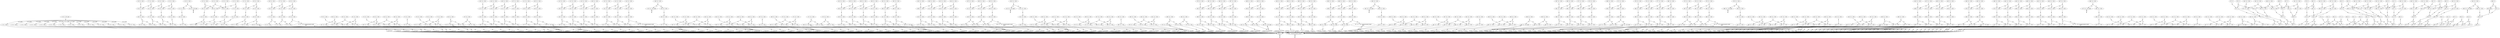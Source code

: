 digraph model {
	0 [ label = "0: {(c < 20), init}" ];
	1 [ label = "1: {(c < 20)}" ];
	2 [ label = "2: {(c < 20)}" ];
	3 [ label = "3: {(c < 20)}" ];
	4 [ label = "4: {(c < 20)}" ];
	5 [ label = "5: {(c < 20)}" ];
	6 [ label = "6: {(c < 20)}" ];
	7 [ label = "7: {(c < 20)}" ];
	8 [ label = "8: {(c < 20)}" ];
	9 [ label = "9: {(c < 20)}" ];
	10 [ label = "10: {(c < 20)}" ];
	11 [ label = "11: {(c < 20)}" ];
	12 [ label = "12: {(c < 20)}" ];
	13 [ label = "13: {(c < 20)}" ];
	14 [ label = "14: {(c < 20)}" ];
	15 [ label = "15: {(c < 20)}" ];
	16 [ label = "16: {(c < 20)}" ];
	17 [ label = "17: {(c < 20)}" ];
	18 [ label = "18: {(c < 20)}" ];
	19 [ label = "19: {(c < 20)}" ];
	20 [ label = "20: {(c < 20)}" ];
	21 [ label = "21: {(c < 20)}" ];
	22 [ label = "22: {(c < 20)}" ];
	23 [ label = "23: {(c < 20)}" ];
	24 [ label = "24: {(c < 20)}" ];
	25 [ label = "25: {(c < 20)}" ];
	26 [ label = "26: {(c < 20)}" ];
	27 [ label = "27: {(c < 20)}" ];
	28 [ label = "28: {(c < 20)}" ];
	29 [ label = "29: {(c < 20)}" ];
	30 [ label = "30: {(c < 20)}" ];
	31 [ label = "31: {(c < 20)}" ];
	32 [ label = "32: {(c < 20)}" ];
	33 [ label = "33: {(c < 20), bad}" ];
	34 [ label = "34: {(c < 20)}" ];
	35 [ label = "35: {(c < 20)}" ];
	36 [ label = "36: {(c < 20)}" ];
	37 [ label = "37: {(c < 20)}" ];
	38 [ label = "38: {(c < 20)}" ];
	39 [ label = "39: {(c < 20)}" ];
	40 [ label = "40: {(c < 20)}" ];
	41 [ label = "41: {(c < 20)}" ];
	42 [ label = "42: {(c < 20)}" ];
	43 [ label = "43: {(c < 20)}" ];
	44 [ label = "44: {(c < 20)}" ];
	45 [ label = "45: {(c < 20)}" ];
	46 [ label = "46: {(c < 20)}" ];
	47 [ label = "47: {(c < 20)}" ];
	48 [ label = "48: {(c < 20)}" ];
	49 [ label = "49: {(c < 20)}" ];
	50 [ label = "50: {(c < 20)}" ];
	51 [ label = "51: {(c < 20)}" ];
	52 [ label = "52: {(c < 20)}" ];
	53 [ label = "53: {(c < 20)}" ];
	54 [ label = "54: {(c < 20)}" ];
	55 [ label = "55: {(c < 20)}" ];
	56 [ label = "56: {(c < 20)}" ];
	57 [ label = "57: {(c < 20)}" ];
	58 [ label = "58: {(c < 20)}" ];
	59 [ label = "59: {(c < 20)}" ];
	60 [ label = "60: {(c < 20), bad}" ];
	61 [ label = "61: {(c < 20)}" ];
	62 [ label = "62: {(c < 20)}" ];
	63 [ label = "63: {(c < 20)}" ];
	64 [ label = "64: {(c < 20)}" ];
	65 [ label = "65: {(c < 20)}" ];
	66 [ label = "66: {(c < 20)}" ];
	67 [ label = "67: {(c < 20)}" ];
	68 [ label = "68: {(c < 20)}" ];
	69 [ label = "69: {(c < 20)}" ];
	70 [ label = "70: {(c < 20), counterexample_target
goal}" ];
	71 [ label = "71: {(c < 20)}" ];
	72 [ label = "72: {(c < 20)}" ];
	73 [ label = "73: {(c < 20)}" ];
	74 [ label = "74: {(c < 20)}" ];
	75 [ label = "75: {(c < 20)}" ];
	76 [ label = "76: {(c < 20)}" ];
	77 [ label = "77: {(c < 20)}" ];
	78 [ label = "78: {(c < 20)}" ];
	79 [ label = "79: {(c < 20)}" ];
	80 [ label = "80: {(c < 20)}" ];
	81 [ label = "81: {(c < 20)}" ];
	82 [ label = "82: {(c < 20)}" ];
	83 [ label = "83: {(c < 20)}" ];
	84 [ label = "84: {(c < 20)}" ];
	85 [ label = "85: {(c < 20)}" ];
	86 [ label = "86: {(c < 20)}" ];
	87 [ label = "87: {(c < 20)}" ];
	88 [ label = "88: {(c < 20)}" ];
	89 [ label = "89: {(c < 20)}" ];
	90 [ label = "90: {(c < 20)}" ];
	91 [ label = "91: {(c < 20)}" ];
	92 [ label = "92: {(c < 20), bad}" ];
	93 [ label = "93: {(c < 20)}" ];
	94 [ label = "94: {(c < 20)}" ];
	95 [ label = "95: {(c < 20)}" ];
	96 [ label = "96: {(c < 20)}" ];
	97 [ label = "97: {(c < 20)}" ];
	98 [ label = "98: {(c < 20)}" ];
	99 [ label = "99: {(c < 20)}" ];
	100 [ label = "100: {(c < 20)}" ];
	101 [ label = "101: {(c < 20)}" ];
	102 [ label = "102: {(c < 20)}" ];
	103 [ label = "103: {(c < 20)}" ];
	104 [ label = "104: {(c < 20)}" ];
	105 [ label = "105: {(c < 20)}" ];
	106 [ label = "106: {(c < 20)}" ];
	107 [ label = "107: {(c < 20)}" ];
	108 [ label = "108: {(c < 20)}" ];
	109 [ label = "109: {(c < 20)}" ];
	110 [ label = "110: {(c < 20)}" ];
	111 [ label = "111: {(c < 20)}" ];
	112 [ label = "112: {(c < 20)}" ];
	113 [ label = "113: {(c < 20)}" ];
	114 [ label = "114: {(c < 20)}" ];
	115 [ label = "115: {(c < 20)}" ];
	116 [ label = "116: {(c < 20)}" ];
	117 [ label = "117: {(c < 20)}" ];
	118 [ label = "118: {(c < 20)}" ];
	119 [ label = "119: {(c < 20)}" ];
	120 [ label = "120: {(c < 20)}" ];
	121 [ label = "121: {(c < 20)}" ];
	122 [ label = "122: {(c < 20)}" ];
	123 [ label = "123: {(c < 20), bad}" ];
	124 [ label = "124: {(c < 20)}" ];
	125 [ label = "125: {(c < 20)}" ];
	126 [ label = "126: {(c < 20)}" ];
	127 [ label = "127: {(c < 20)}" ];
	128 [ label = "128: {(c < 20)}" ];
	129 [ label = "129: {(c < 20)}" ];
	130 [ label = "130: {(c < 20)}" ];
	131 [ label = "131: {(c < 20)}" ];
	132 [ label = "132: {(c < 20)}" ];
	133 [ label = "133: {(c < 20)}" ];
	134 [ label = "134: {(c < 20)}" ];
	135 [ label = "135: {(c < 20)}" ];
	136 [ label = "136: {(c < 20)}" ];
	137 [ label = "137: {(c < 20)}" ];
	138 [ label = "138: {(c < 20)}" ];
	139 [ label = "139: {(c < 20)}" ];
	140 [ label = "140: {(c < 20)}" ];
	141 [ label = "141: {(c < 20)}" ];
	142 [ label = "142: {(c < 20)}" ];
	143 [ label = "143: {(c < 20)}" ];
	144 [ label = "144: {(c < 20)}" ];
	145 [ label = "145: {(c < 20)}" ];
	146 [ label = "146: {(c < 20)}" ];
	147 [ label = "147: {(c < 20)}" ];
	148 [ label = "148: {(c < 20)}" ];
	149 [ label = "149: {(c < 20)}" ];
	150 [ label = "150: {(c < 20)}" ];
	151 [ label = "151: {(c < 20)}" ];
	152 [ label = "152: {(c < 20)}" ];
	153 [ label = "153: {(c < 20), bad}" ];
	154 [ label = "154: {(c < 20)}" ];
	155 [ label = "155: {(c < 20)}" ];
	156 [ label = "156: {(c < 20)}" ];
	157 [ label = "157: {(c < 20)}" ];
	158 [ label = "158: {(c < 20)}" ];
	159 [ label = "159: {(c < 20), counterexample_target
goal}" ];
	160 [ label = "160: {(c < 20)}" ];
	161 [ label = "161: {(c < 20)}" ];
	162 [ label = "162: {(c < 20)}" ];
	163 [ label = "163: {(c < 20)}" ];
	164 [ label = "164: {(c < 20)}" ];
	165 [ label = "165: {(c < 20)}" ];
	166 [ label = "166: {(c < 20)}" ];
	167 [ label = "167: {(c < 20)}" ];
	168 [ label = "168: {(c < 20)}" ];
	169 [ label = "169: {(c < 20)}" ];
	170 [ label = "170: {(c < 20)}" ];
	171 [ label = "171: {(c < 20)}" ];
	172 [ label = "172: {(c < 20)}" ];
	173 [ label = "173: {(c < 20)}" ];
	174 [ label = "174: {(c < 20)}" ];
	175 [ label = "175: {(c < 20)}" ];
	176 [ label = "176: {(c < 20)}" ];
	177 [ label = "177: {(c < 20)}" ];
	178 [ label = "178: {(c < 20)}" ];
	179 [ label = "179: {(c < 20)}" ];
	180 [ label = "180: {(c < 20)}" ];
	181 [ label = "181: {(c < 20)}" ];
	182 [ label = "182: {(c < 20)}" ];
	183 [ label = "183: {(c < 20)}" ];
	184 [ label = "184: {(c < 20), bad}" ];
	185 [ label = "185: {(c < 20)}" ];
	186 [ label = "186: {(c < 20)}" ];
	187 [ label = "187: {(c < 20)}" ];
	188 [ label = "188: {(c < 20)}" ];
	189 [ label = "189: {(c < 20)}" ];
	190 [ label = "190: {(c < 20)}" ];
	191 [ label = "191: {(c < 20)}" ];
	192 [ label = "192: {(c < 20)}" ];
	193 [ label = "193: {(c < 20)}" ];
	194 [ label = "194: {(c < 20)}" ];
	195 [ label = "195: {(c < 20)}" ];
	196 [ label = "196: {(c < 20)}" ];
	197 [ label = "197: {(c < 20)}" ];
	198 [ label = "198: {(c < 20)}" ];
	199 [ label = "199: {(c < 20)}" ];
	200 [ label = "200: {(c < 20)}" ];
	201 [ label = "201: {(c < 20)}" ];
	202 [ label = "202: {(c < 20)}" ];
	203 [ label = "203: {(c < 20)}" ];
	204 [ label = "204: {(c < 20)}" ];
	205 [ label = "205: {(c < 20)}" ];
	206 [ label = "206: {(c < 20)}" ];
	207 [ label = "207: {(c < 20)}" ];
	208 [ label = "208: {(c < 20)}" ];
	209 [ label = "209: {(c < 20)}" ];
	210 [ label = "210: {(c < 20)}" ];
	211 [ label = "211: {(c < 20)}" ];
	212 [ label = "212: {(c < 20)}" ];
	213 [ label = "213: {(c < 20), bad}" ];
	214 [ label = "214: {(c < 20)}" ];
	215 [ label = "215: {(c < 20)}" ];
	216 [ label = "216: {(c < 20)}" ];
	217 [ label = "217: {(c < 20)}" ];
	218 [ label = "218: {(c < 20)}" ];
	219 [ label = "219: {(c < 20)}" ];
	220 [ label = "220: {(c < 20)}" ];
	221 [ label = "221: {(c < 20)}" ];
	222 [ label = "222: {(c < 20)}" ];
	223 [ label = "223: {(c < 20)}" ];
	224 [ label = "224: {(c < 20)}" ];
	225 [ label = "225: {(c < 20)}" ];
	226 [ label = "226: {(c < 20)}" ];
	227 [ label = "227: {(c < 20)}" ];
	228 [ label = "228: {(c < 20)}" ];
	229 [ label = "229: {(c < 20)}" ];
	230 [ label = "230: {(c < 20)}" ];
	231 [ label = "231: {(c < 20)}" ];
	232 [ label = "232: {(c < 20)}" ];
	233 [ label = "233: {(c < 20)}" ];
	234 [ label = "234: {(c < 20)}" ];
	235 [ label = "235: {(c < 20)}" ];
	236 [ label = "236: {(c < 20)}" ];
	237 [ label = "237: {(c < 20)}" ];
	238 [ label = "238: {(c < 20)}" ];
	239 [ label = "239: {(c < 20)}" ];
	240 [ label = "240: {(c < 20)}" ];
	241 [ label = "241: {(c < 20)}" ];
	242 [ label = "242: {(c < 20), bad}" ];
	243 [ label = "243: {(c < 20)}" ];
	244 [ label = "244: {(c < 20)}" ];
	245 [ label = "245: {(c < 20)}" ];
	246 [ label = "246: {(c < 20)}" ];
	247 [ label = "247: {(c < 20)}" ];
	248 [ label = "248: {(c < 20)}" ];
	249 [ label = "249: {(c < 20), counterexample_target
goal}" ];
	250 [ label = "250: {(c < 20)}" ];
	251 [ label = "251: {(c < 20)}" ];
	252 [ label = "252: {(c < 20)}" ];
	253 [ label = "253: {(c < 20)}" ];
	254 [ label = "254: {(c < 20)}" ];
	255 [ label = "255: {(c < 20)}" ];
	256 [ label = "256: {(c < 20)}" ];
	257 [ label = "257: {(c < 20)}" ];
	258 [ label = "258: {(c < 20)}" ];
	259 [ label = "259: {(c < 20)}" ];
	260 [ label = "260: {(c < 20)}" ];
	261 [ label = "261: {(c < 20)}" ];
	262 [ label = "262: {(c < 20)}" ];
	263 [ label = "263: {(c < 20)}" ];
	264 [ label = "264: {(c < 20)}" ];
	265 [ label = "265: {(c < 20)}" ];
	266 [ label = "266: {(c < 20)}" ];
	267 [ label = "267: {(c < 20)}" ];
	268 [ label = "268: {(c < 20)}" ];
	269 [ label = "269: {(c < 20)}" ];
	270 [ label = "270: {(c < 20)}" ];
	271 [ label = "271: {(c < 20)}" ];
	272 [ label = "272: {(c < 20), bad}" ];
	273 [ label = "273: {(c < 20)}" ];
	274 [ label = "274: {(c < 20)}" ];
	275 [ label = "275: {(c < 20)}" ];
	276 [ label = "276: {(c < 20)}" ];
	277 [ label = "277: {(c < 20)}" ];
	278 [ label = "278: {(c < 20)}" ];
	279 [ label = "279: {(c < 20)}" ];
	280 [ label = "280: {(c < 20)}" ];
	281 [ label = "281: {(c < 20)}" ];
	282 [ label = "282: {(c < 20)}" ];
	283 [ label = "283: {(c < 20)}" ];
	284 [ label = "284: {(c < 20)}" ];
	285 [ label = "285: {(c < 20)}" ];
	286 [ label = "286: {(c < 20)}" ];
	287 [ label = "287: {(c < 20)}" ];
	288 [ label = "288: {(c < 20)}" ];
	289 [ label = "289: {(c < 20)}" ];
	290 [ label = "290: {(c < 20)}" ];
	291 [ label = "291: {(c < 20)}" ];
	292 [ label = "292: {(c < 20)}" ];
	293 [ label = "293: {(c < 20)}" ];
	294 [ label = "294: {(c < 20)}" ];
	295 [ label = "295: {(c < 20)}" ];
	296 [ label = "296: {(c < 20)}" ];
	297 [ label = "297: {(c < 20)}" ];
	298 [ label = "298: {(c < 20)}" ];
	299 [ label = "299: {(c < 20)}" ];
	300 [ label = "300: {(c < 20)}" ];
	301 [ label = "301: {(c < 20), bad}" ];
	302 [ label = "302: {(c < 20)}" ];
	303 [ label = "303: {(c < 20)}" ];
	304 [ label = "304: {(c < 20)}" ];
	305 [ label = "305: {(c < 20)}" ];
	306 [ label = "306: {(c < 20)}" ];
	307 [ label = "307: {(c < 20)}" ];
	308 [ label = "308: {(c < 20)}" ];
	309 [ label = "309: {(c < 20)}" ];
	310 [ label = "310: {(c < 20)}" ];
	311 [ label = "311: {(c < 20)}" ];
	312 [ label = "312: {(c < 20)}" ];
	313 [ label = "313: {(c < 20)}" ];
	314 [ label = "314: {(c < 20)}" ];
	315 [ label = "315: {(c < 20)}" ];
	316 [ label = "316: {(c < 20)}" ];
	317 [ label = "317: {(c < 20)}" ];
	318 [ label = "318: {(c < 20)}" ];
	319 [ label = "319: {(c < 20)}" ];
	320 [ label = "320: {(c < 20)}" ];
	321 [ label = "321: {(c < 20)}" ];
	322 [ label = "322: {(c < 20)}" ];
	323 [ label = "323: {(c < 20)}" ];
	324 [ label = "324: {(c < 20)}" ];
	325 [ label = "325: {(c < 20)}" ];
	326 [ label = "326: {(c < 20)}" ];
	327 [ label = "327: {(c < 20)}" ];
	328 [ label = "328: {(c < 20)}" ];
	329 [ label = "329: {(c < 20)}" ];
	330 [ label = "330: {(c < 20), bad}" ];
	331 [ label = "331: {(c < 20)}" ];
	332 [ label = "332: {(c < 20)}" ];
	333 [ label = "333: {(c < 20)}" ];
	334 [ label = "334: {(c < 20)}" ];
	335 [ label = "335: {(c < 20)}" ];
	336 [ label = "336: {(c < 20)}" ];
	337 [ label = "337: {(c < 20), counterexample_target
goal}" ];
	338 [ label = "338: {(c < 20)}" ];
	339 [ label = "339: {(c < 20)}" ];
	340 [ label = "340: {(c < 20)}" ];
	341 [ label = "341: {(c < 20)}" ];
	342 [ label = "342: {(c < 20)}" ];
	343 [ label = "343: {(c < 20)}" ];
	344 [ label = "344: {(c < 20)}" ];
	345 [ label = "345: {(c < 20)}" ];
	346 [ label = "346: {(c < 20)}" ];
	347 [ label = "347: {(c < 20)}" ];
	348 [ label = "348: {(c < 20)}" ];
	349 [ label = "349: {(c < 20)}" ];
	350 [ label = "350: {(c < 20)}" ];
	351 [ label = "351: {(c < 20)}" ];
	352 [ label = "352: {(c < 20)}" ];
	353 [ label = "353: {(c < 20)}" ];
	354 [ label = "354: {(c < 20)}" ];
	355 [ label = "355: {(c < 20)}" ];
	356 [ label = "356: {(c < 20)}" ];
	357 [ label = "357: {(c < 20)}" ];
	358 [ label = "358: {(c < 20)}" ];
	359 [ label = "359: {(c < 20)}" ];
	360 [ label = "360: {(c < 20), bad}" ];
	361 [ label = "361: {(c < 20)}" ];
	362 [ label = "362: {(c < 20)}" ];
	363 [ label = "363: {(c < 20)}" ];
	364 [ label = "364: {(c < 20)}" ];
	365 [ label = "365: {(c < 20)}" ];
	366 [ label = "366: {(c < 20)}" ];
	367 [ label = "367: {(c < 20)}" ];
	368 [ label = "368: {(c < 20)}" ];
	369 [ label = "369: {(c < 20)}" ];
	370 [ label = "370: {(c < 20)}" ];
	371 [ label = "371: {(c < 20)}" ];
	372 [ label = "372: {(c < 20)}" ];
	373 [ label = "373: {(c < 20)}" ];
	374 [ label = "374: {(c < 20)}" ];
	375 [ label = "375: {(c < 20)}" ];
	376 [ label = "376: {(c < 20)}" ];
	377 [ label = "377: {(c < 20)}" ];
	378 [ label = "378: {(c < 20)}" ];
	379 [ label = "379: {(c < 20)}" ];
	380 [ label = "380: {(c < 20)}" ];
	381 [ label = "381: {(c < 20)}" ];
	382 [ label = "382: {(c < 20)}" ];
	383 [ label = "383: {(c < 20)}" ];
	384 [ label = "384: {(c < 20)}" ];
	385 [ label = "385: {(c < 20)}" ];
	386 [ label = "386: {(c < 20)}" ];
	387 [ label = "387: {(c < 20)}" ];
	388 [ label = "388: {(c < 20)}" ];
	389 [ label = "389: {(c < 20), bad}" ];
	390 [ label = "390: {(c < 20)}" ];
	391 [ label = "391: {(c < 20)}" ];
	392 [ label = "392: {(c < 20)}" ];
	393 [ label = "393: {(c < 20)}" ];
	394 [ label = "394: {(c < 20)}" ];
	395 [ label = "395: {(c < 20)}" ];
	396 [ label = "396: {(c < 20)}" ];
	397 [ label = "397: {(c < 20)}" ];
	398 [ label = "398: {(c < 20)}" ];
	399 [ label = "399: {(c < 20)}" ];
	400 [ label = "400: {(c < 20)}" ];
	401 [ label = "401: {(c < 20)}" ];
	402 [ label = "402: {(c < 20)}" ];
	403 [ label = "403: {(c < 20)}" ];
	404 [ label = "404: {(c < 20)}" ];
	405 [ label = "405: {(c < 20)}" ];
	406 [ label = "406: {(c < 20)}" ];
	407 [ label = "407: {(c < 20)}" ];
	408 [ label = "408: {(c < 20)}" ];
	409 [ label = "409: {(c < 20)}" ];
	410 [ label = "410: {(c < 20)}" ];
	411 [ label = "411: {(c < 20)}" ];
	412 [ label = "412: {(c < 20)}" ];
	413 [ label = "413: {(c < 20)}" ];
	414 [ label = "414: {(c < 20)}" ];
	415 [ label = "415: {(c < 20)}" ];
	416 [ label = "416: {(c < 20)}" ];
	417 [ label = "417: {(c < 20)}" ];
	418 [ label = "418: {(c < 20), bad}" ];
	419 [ label = "419: {(c < 20)}" ];
	420 [ label = "420: {(c < 20)}" ];
	421 [ label = "421: {(c < 20)}" ];
	422 [ label = "422: {(c < 20)}" ];
	423 [ label = "423: {(c < 20)}" ];
	424 [ label = "424: {(c < 20)}" ];
	425 [ label = "425: {(c < 20), counterexample_target
goal}" ];
	426 [ label = "426: {(c < 20)}" ];
	427 [ label = "427: {(c < 20)}" ];
	428 [ label = "428: {(c < 20)}" ];
	429 [ label = "429: {(c < 20)}" ];
	430 [ label = "430: {(c < 20)}" ];
	431 [ label = "431: {(c < 20)}" ];
	432 [ label = "432: {(c < 20)}" ];
	433 [ label = "433: {(c < 20)}" ];
	434 [ label = "434: {(c < 20)}" ];
	435 [ label = "435: {(c < 20)}" ];
	436 [ label = "436: {(c < 20)}" ];
	437 [ label = "437: {(c < 20)}" ];
	438 [ label = "438: {(c < 20)}" ];
	439 [ label = "439: {(c < 20)}" ];
	440 [ label = "440: {(c < 20)}" ];
	441 [ label = "441: {(c < 20)}" ];
	442 [ label = "442: {(c < 20)}" ];
	443 [ label = "443: {(c < 20)}" ];
	444 [ label = "444: {(c < 20)}" ];
	445 [ label = "445: {(c < 20)}" ];
	446 [ label = "446: {(c < 20)}" ];
	447 [ label = "447: {(c < 20)}" ];
	448 [ label = "448: {(c < 20), bad}" ];
	449 [ label = "449: {(c < 20)}" ];
	450 [ label = "450: {(c < 20)}" ];
	451 [ label = "451: {(c < 20)}" ];
	452 [ label = "452: {(c < 20)}" ];
	453 [ label = "453: {(c < 20)}" ];
	454 [ label = "454: {(c < 20)}" ];
	455 [ label = "455: {(c < 20)}" ];
	456 [ label = "456: {(c < 20)}" ];
	457 [ label = "457: {(c < 20)}" ];
	458 [ label = "458: {(c < 20)}" ];
	459 [ label = "459: {(c < 20)}" ];
	460 [ label = "460: {(c < 20)}" ];
	461 [ label = "461: {(c < 20)}" ];
	462 [ label = "462: {(c < 20)}" ];
	463 [ label = "463: {(c < 20)}" ];
	464 [ label = "464: {(c < 20)}" ];
	465 [ label = "465: {(c < 20)}" ];
	466 [ label = "466: {(c < 20)}" ];
	467 [ label = "467: {(c < 20)}" ];
	468 [ label = "468: {(c < 20)}" ];
	469 [ label = "469: {(c < 20)}" ];
	470 [ label = "470: {(c < 20)}" ];
	471 [ label = "471: {(c < 20)}" ];
	472 [ label = "472: {(c < 20)}" ];
	473 [ label = "473: {(c < 20)}" ];
	474 [ label = "474: {(c < 20)}" ];
	475 [ label = "475: {(c < 20)}" ];
	476 [ label = "476: {(c < 20)}" ];
	477 [ label = "477: {(c < 20), bad}" ];
	478 [ label = "478: {(c < 20)}" ];
	479 [ label = "479: {(c < 20)}" ];
	480 [ label = "480: {(c < 20)}" ];
	481 [ label = "481: {(c < 20)}" ];
	482 [ label = "482: {(c < 20)}" ];
	483 [ label = "483: {(c < 20)}" ];
	484 [ label = "484: {(c < 20)}" ];
	485 [ label = "485: {(c < 20)}" ];
	486 [ label = "486: {(c < 20)}" ];
	487 [ label = "487: {(c < 20)}" ];
	488 [ label = "488: {(c < 20)}" ];
	489 [ label = "489: {(c < 20)}" ];
	490 [ label = "490: {(c < 20)}" ];
	491 [ label = "491: {(c < 20)}" ];
	492 [ label = "492: {(c < 20)}" ];
	493 [ label = "493: {(c < 20)}" ];
	494 [ label = "494: {(c < 20)}" ];
	495 [ label = "495: {(c < 20)}" ];
	496 [ label = "496: {(c < 20)}" ];
	497 [ label = "497: {(c < 20)}" ];
	498 [ label = "498: {(c < 20)}" ];
	499 [ label = "499: {(c < 20)}" ];
	500 [ label = "500: {(c < 20)}" ];
	501 [ label = "501: {(c < 20)}" ];
	502 [ label = "502: {(c < 20)}" ];
	503 [ label = "503: {(c < 20)}" ];
	504 [ label = "504: {(c < 20)}" ];
	505 [ label = "505: {(c < 20)}" ];
	506 [ label = "506: {(c < 20), bad}" ];
	507 [ label = "507: {(c < 20)}" ];
	508 [ label = "508: {(c < 20)}" ];
	509 [ label = "509: {(c < 20)}" ];
	510 [ label = "510: {(c < 20)}" ];
	511 [ label = "511: {(c < 20)}" ];
	512 [ label = "512: {(c < 20)}" ];
	513 [ label = "513: {(c < 20), counterexample_target
goal}" ];
	514 [ label = "514: {(c < 20)}" ];
	515 [ label = "515: {(c < 20)}" ];
	516 [ label = "516: {(c < 20)}" ];
	517 [ label = "517: {(c < 20)}" ];
	518 [ label = "518: {(c < 20)}" ];
	519 [ label = "519: {(c < 20)}" ];
	520 [ label = "520: {(c < 20)}" ];
	521 [ label = "521: {(c < 20)}" ];
	522 [ label = "522: {(c < 20)}" ];
	523 [ label = "523: {(c < 20)}" ];
	524 [ label = "524: {(c < 20)}" ];
	525 [ label = "525: {(c < 20)}" ];
	526 [ label = "526: {(c < 20)}" ];
	527 [ label = "527: {(c < 20)}" ];
	528 [ label = "528: {(c < 20)}" ];
	529 [ label = "529: {(c < 20)}" ];
	530 [ label = "530: {(c < 20)}" ];
	531 [ label = "531: {(c < 20)}" ];
	532 [ label = "532: {(c < 20)}" ];
	533 [ label = "533: {(c < 20)}" ];
	534 [ label = "534: {(c < 20)}" ];
	535 [ label = "535: {(c < 20)}" ];
	536 [ label = "536: {(c < 20), bad}" ];
	537 [ label = "537: {(c < 20)}" ];
	538 [ label = "538: {(c < 20)}" ];
	539 [ label = "539: {(c < 20)}" ];
	540 [ label = "540: {(c < 20)}" ];
	541 [ label = "541: {(c < 20)}" ];
	542 [ label = "542: {(c < 20)}" ];
	543 [ label = "543: {(c < 20)}" ];
	544 [ label = "544: {(c < 20)}" ];
	545 [ label = "545: {(c < 20)}" ];
	546 [ label = "546: {(c < 20)}" ];
	547 [ label = "547: {(c < 20)}" ];
	548 [ label = "548: {(c < 20)}" ];
	549 [ label = "549: {(c < 20)}" ];
	550 [ label = "550: {(c < 20)}" ];
	551 [ label = "551: {(c < 20)}" ];
	552 [ label = "552: {(c < 20)}" ];
	553 [ label = "553: {(c < 20)}" ];
	554 [ label = "554: {(c < 20)}" ];
	555 [ label = "555: {(c < 20)}" ];
	556 [ label = "556: {(c < 20)}" ];
	557 [ label = "557: {(c < 20)}" ];
	558 [ label = "558: {(c < 20)}" ];
	559 [ label = "559: {(c < 20)}" ];
	560 [ label = "560: {(c < 20)}" ];
	561 [ label = "561: {(c < 20)}" ];
	562 [ label = "562: {(c < 20)}" ];
	563 [ label = "563: {(c < 20)}" ];
	564 [ label = "564: {(c < 20)}" ];
	565 [ label = "565: {(c < 20), bad}" ];
	566 [ label = "566: {(c < 20)}" ];
	567 [ label = "567: {(c < 20)}" ];
	568 [ label = "568: {(c < 20)}" ];
	569 [ label = "569: {(c < 20)}" ];
	570 [ label = "570: {(c < 20)}" ];
	571 [ label = "571: {(c < 20)}" ];
	572 [ label = "572: {}" ];
	573 [ label = "573: {}" ];
	574 [ label = "574: {}" ];
	575 [ label = "575: {}" ];
	576 [ label = "576: {}" ];
	577 [ label = "577: {}" ];
	578 [ label = "578: {}" ];
	579 [ label = "579: {}" ];
	580 [ label = "580: {}" ];
	581 [ label = "581: {}" ];
	582 [ label = "582: {}" ];
	583 [ label = "583: {}" ];
	584 [ label = "584: {}" ];
	585 [ label = "585: {}" ];
	586 [ label = "586: {}" ];
	587 [ label = "587: {}" ];
	588 [ label = "588: {}" ];
	589 [ label = "589: {}" ];
	590 [ label = "590: {}" ];
	591 [ label = "591: {}" ];
	592 [ label = "592: {}" ];
	593 [ label = "593: {}" ];
	594 [ label = "594: {}" ];
	595 [ label = "595: {}" ];
	596 [ label = "596: {}" ];
	597 [ label = "597: {}" ];
	598 [ label = "598: {}" ];
	599 [ label = "599: {}" ];
	600 [ label = "600: {}" ];
	601 [ label = "601: {}" ];
	602 [ label = "602: {}" ];
	603 [ label = "603: {}" ];
	604 [ label = "604: {}" ];
	605 [ label = "605: {}" ];
	606 [ label = "606: {}" ];
	607 [ label = "607: {}" ];
	608 [ label = "608: {}" ];
	609 [ label = "609: {}" ];
	610 [ label = "610: {}" ];
	611 [ label = "611: {}" ];
	612 [ label = "612: {}" ];
	613 [ label = "613: {}" ];
	614 [ label = "614: {}" ];
	615 [ label = "615: {}" ];
	616 [ label = "616: {}" ];
	617 [ label = "617: {}" ];
	618 [ label = "618: {}" ];
	619 [ label = "619: {}" ];
	620 [ label = "620: {}" ];
	621 [ label = "621: {}" ];
	622 [ label = "622: {}" ];
	623 [ label = "623: {}" ];
	624 [ label = "624: {}" ];
	625 [ label = "625: {}" ];
	626 [ label = "626: {}" ];
	627 [ label = "627: {}" ];
	628 [ label = "628: {}" ];
	629 [ label = "629: {}" ];
	630 [ label = "630: {}" ];
	631 [ label = "631: {}" ];
	632 [ label = "632: {}" ];
	633 [ label = "633: {}" ];
	634 [ label = "634: {}" ];
	635 [ label = "635: {}" ];
	636 [ label = "636: {}" ];
	637 [ label = "637: {}" ];
	638 [ label = "638: {bad}" ];
	639 [ label = "639: {bad}" ];
	640 [ label = "640: {bad}" ];
	641 [ label = "641: {}" ];
	642 [ label = "642: {}" ];
	643 [ label = "643: {}" ];
	644 [ label = "644: {}" ];
	645 [ label = "645: {}" ];
	646 [ label = "646: {}" ];
	647 [ label = "647: {}" ];
	648 [ label = "648: {}" ];
	649 [ label = "649: {}" ];
	650 [ label = "650: {}" ];
	651 [ label = "651: {}" ];
	652 [ label = "652: {}" ];
	653 [ label = "653: {}" ];
	654 [ label = "654: {}" ];
	655 [ label = "655: {}" ];
	656 [ label = "656: {}" ];
	657 [ label = "657: {}" ];
	658 [ label = "658: {}" ];
	659 [ label = "659: {goal}" ];
	660 [ label = "660: {}" ];
	661 [ label = "661: {counterexample_target}" ];
	"0c0" [shape = "point"];
	0 -> "0c0";
	"0c0" -> 1 [ label= "0.0714286" ];
	"0c0" -> 2 [ label= "0.0714286" ];
	"0c0" -> 3 [ label= "0.0714286" ];
	"0c0" -> 4 [ label= "0.0714286" ];
	"0c0" -> 5 [ label= "0.0714286" ];
	"0c0" -> 6 [ label= "0.0714286" ];
	"0c0" -> 7 [ label= "0.0714286" ];
	"0c0" -> 8 [ label= "0.0714286" ];
	"0c0" -> 9 [ label= "0.0714286" ];
	"0c0" -> 10 [ label= "0.0714286" ];
	"0c0" -> 11 [ label= "0.0714286" ];
	"0c0" -> 12 [ label= "0.0714286" ];
	"0c0" -> 13 [ label= "0.0714286" ];
	"0c0" -> 14 [ label= "0.0714286" ];
	"1c0" [shape = "point"];
	1 -> "1c0";
	"1c0" -> 660 [ label= "1.33227e-15" ];
	"1c0" -> 661 [ label= "1" ];
	"2c0" [shape = "point"];
	2 -> "2c0";
	"2c0" -> 660 [ label= "7.19425e-14" ];
	"2c0" -> 661 [ label= "1" ];
	"3c0" [shape = "point"];
	3 -> "3c0";
	"3c0" -> 660 [ label= "2.61491e-12" ];
	"3c0" -> 661 [ label= "1" ];
	"4c0" [shape = "point"];
	4 -> "4c0";
	"4c0" -> 660 [ label= "7.12771e-11" ];
	"4c0" -> 661 [ label= "1" ];
	"5c0" [shape = "point"];
	5 -> "5c0";
	"5c0" -> 660 [ label= "0" ];
	"5c0" -> 661 [ label= "1" ];
	"6c0" [shape = "point"];
	6 -> "6c0";
	"6c0" -> 660 [ label= "7.19425e-14" ];
	"6c0" -> 661 [ label= "1" ];
	"7c0" [shape = "point"];
	7 -> "7c0";
	"7c0" -> 660 [ label= "2.61491e-12" ];
	"7c0" -> 661 [ label= "1" ];
	"8c0" [shape = "point"];
	8 -> "8c0";
	"8c0" -> 660 [ label= "0" ];
	"8c0" -> 661 [ label= "1" ];
	"9c0" [shape = "point"];
	9 -> "9c0";
	"9c0" -> 660 [ label= "0" ];
	"9c0" -> 661 [ label= "1" ];
	"10c0" [shape = "point"];
	10 -> "10c0";
	"10c0" -> 660 [ label= "1.33227e-15" ];
	"10c0" -> 661 [ label= "1" ];
	"11c0" [shape = "point"];
	11 -> "11c0";
	"11c0" -> 660 [ label= "7.19425e-14" ];
	"11c0" -> 661 [ label= "1" ];
	"12c0" [shape = "point"];
	12 -> "12c0";
	"12c0" -> 660 [ label= "0" ];
	"12c0" -> 661 [ label= "1" ];
	"13c0" [shape = "point"];
	13 -> "13c0";
	"13c0" -> 660 [ label= "0" ];
	"13c0" -> 661 [ label= "1" ];
	"14c0" [shape = "point"];
	14 -> "14c0";
	"14c0" -> 660 [ label= "1.33227e-15" ];
	"14c0" -> 661 [ label= "1" ];
	"15c0" [shape = "point"];
	15 -> "15c0";
	"15c0" -> 29 [ label= "0.9" ];
	"15c0" -> 30 [ label= "0.1" ];
	"16c0" [shape = "point"];
	16 -> "16c0";
	"16c0" -> 29 [ label= "0.1" ];
	"16c0" -> 32 [ label= "0.9" ];
	"17c0" [shape = "point"];
	17 -> "17c0";
	"17c0" -> 32 [ label= "0.1" ];
	"17c0" -> 34 [ label= "0.9" ];
	"18c0" [shape = "point"];
	18 -> "18c0";
	"18c0" -> 34 [ label= "1" ];
	"19c0" [shape = "point"];
	19 -> "19c0";
	"19c0" -> 31 [ label= "0.1" ];
	"19c0" -> 33 [ label= "0.9" ];
	"20c0" [shape = "point"];
	20 -> "20c0";
	"20c0" -> 35 [ label= "0.1" ];
	"20c0" -> 36 [ label= "0.9" ];
	"21c0" [shape = "point"];
	21 -> "21c0";
	"21c0" -> 36 [ label= "1" ];
	"22c0" [shape = "point"];
	22 -> "22c0";
	"22c0" -> 37 [ label= "0.1" ];
	"22c0" -> 40 [ label= "0.9" ];
	"23c0" [shape = "point"];
	23 -> "23c0";
	"23c0" -> 38 [ label= "0.9" ];
	"23c0" -> 40 [ label= "0.1" ];
	"24c0" [shape = "point"];
	24 -> "24c0";
	"24c0" -> 38 [ label= "0.1" ];
	"24c0" -> 39 [ label= "0.9" ];
	"25c0" [shape = "point"];
	25 -> "25c0";
	"25c0" -> 39 [ label= "1" ];
	"26c0" [shape = "point"];
	26 -> "26c0";
	"26c0" -> 41 [ label= "0.1" ];
	"26c0" -> 42 [ label= "0.9" ];
	"27c0" [shape = "point"];
	27 -> "27c0";
	"27c0" -> 42 [ label= "0.1" ];
	"27c0" -> 43 [ label= "0.9" ];
	"28c0" [shape = "point"];
	28 -> "28c0";
	"28c0" -> 43 [ label= "1" ];
	"29c0" [shape = "point"];
	29 -> "29c0";
	"29c0" -> 44 [ label= "1" ];
	"30c0" [shape = "point"];
	30 -> "30c0";
	"30c0" -> 45 [ label= "1" ];
	"31c0" [shape = "point"];
	31 -> "31c0";
	"31c0" -> 46 [ label= "1" ];
	"32c0" [shape = "point"];
	32 -> "32c0";
	"32c0" -> 47 [ label= "1" ];
	"33c0" [shape = "point"];
	33 -> "33c0";
	"33c0" -> 33 [ label= "1" ];
	"34c0" [shape = "point"];
	34 -> "34c0";
	"34c0" -> 48 [ label= "1" ];
	"35c0" [shape = "point"];
	35 -> "35c0";
	"35c0" -> 49 [ label= "1" ];
	"36c0" [shape = "point"];
	36 -> "36c0";
	"36c0" -> 50 [ label= "1" ];
	"37c0" [shape = "point"];
	37 -> "37c0";
	"37c0" -> 51 [ label= "1" ];
	"38c0" [shape = "point"];
	38 -> "38c0";
	"38c0" -> 52 [ label= "1" ];
	"39c0" [shape = "point"];
	39 -> "39c0";
	"39c0" -> 53 [ label= "1" ];
	"40c0" [shape = "point"];
	40 -> "40c0";
	"40c0" -> 54 [ label= "1" ];
	"41c0" [shape = "point"];
	41 -> "41c0";
	"41c0" -> 55 [ label= "1" ];
	"42c0" [shape = "point"];
	42 -> "42c0";
	"42c0" -> 56 [ label= "1" ];
	"43c0" [shape = "point"];
	43 -> "43c0";
	"43c0" -> 57 [ label= "1" ];
	"44c0" [shape = "point"];
	44 -> "44c0";
	"44c0" -> 59 [ label= "0.1" ];
	"44c0" -> 61 [ label= "0.9" ];
	"45c0" [shape = "point"];
	45 -> "45c0";
	"45c0" -> 61 [ label= "1" ];
	"46c0" [shape = "point"];
	46 -> "46c0";
	"46c0" -> 62 [ label= "1" ];
	"47c0" [shape = "point"];
	47 -> "47c0";
	"47c0" -> 58 [ label= "0.1" ];
	"47c0" -> 59 [ label= "0.9" ];
	"48c0" [shape = "point"];
	48 -> "48c0";
	"48c0" -> 58 [ label= "0.9" ];
	"48c0" -> 64 [ label= "0.1" ];
	"49c0" [shape = "point"];
	49 -> "49c0";
	"49c0" -> 60 [ label= "0.9" ];
	"49c0" -> 65 [ label= "0.1" ];
	"50c0" [shape = "point"];
	50 -> "50c0";
	"50c0" -> 65 [ label= "0.9" ];
	"50c0" -> 66 [ label= "0.1" ];
	"51c0" [shape = "point"];
	51 -> "51c0";
	"51c0" -> 63 [ label= "1" ];
	"52c0" [shape = "point"];
	52 -> "52c0";
	"52c0" -> 67 [ label= "0.1" ];
	"52c0" -> 69 [ label= "0.9" ];
	"53c0" [shape = "point"];
	53 -> "53c0";
	"53c0" -> 67 [ label= "0.9" ];
	"53c0" -> 68 [ label= "0.1" ];
	"54c0" [shape = "point"];
	54 -> "54c0";
	"54c0" -> 63 [ label= "0.9" ];
	"54c0" -> 69 [ label= "0.1" ];
	"55c0" [shape = "point"];
	55 -> "55c0";
	"55c0" -> 70 [ label= "0.9" ];
	"55c0" -> 73 [ label= "0.1" ];
	"56c0" [shape = "point"];
	56 -> "56c0";
	"56c0" -> 71 [ label= "0.1" ];
	"56c0" -> 73 [ label= "0.9" ];
	"57c0" [shape = "point"];
	57 -> "57c0";
	"57c0" -> 71 [ label= "0.9" ];
	"57c0" -> 72 [ label= "0.1" ];
	"58c0" [shape = "point"];
	58 -> "58c0";
	"58c0" -> 660 [ label= "1.6122e-10" ];
	"58c0" -> 661 [ label= "1" ];
	"59c0" [shape = "point"];
	59 -> "59c0";
	"59c0" -> 660 [ label= "5.06883e-12" ];
	"59c0" -> 661 [ label= "1" ];
	"60c0" [shape = "point"];
	60 -> "60c0";
	"60c0" -> 60 [ label= "1" ];
	"61c0" [shape = "point"];
	61 -> "61c0";
	"61c0" -> 660 [ label= "1.11577e-13" ];
	"61c0" -> 661 [ label= "1" ];
	"62c0" [shape = "point"];
	62 -> "62c0";
	"62c0" -> 660 [ label= "1.55431e-15" ];
	"62c0" -> 661 [ label= "1" ];
	"63c0" [shape = "point"];
	63 -> "63c0";
	"63c0" -> 660 [ label= "0" ];
	"63c0" -> 661 [ label= "1" ];
	"64c0" [shape = "point"];
	64 -> "64c0";
	"64c0" -> 660 [ label= "3.81517e-09" ];
	"64c0" -> 661 [ label= "1" ];
	"65c0" [shape = "point"];
	65 -> "65c0";
	"65c0" -> 660 [ label= "5.06883e-12" ];
	"65c0" -> 661 [ label= "1" ];
	"66c0" [shape = "point"];
	66 -> "66c0";
	"66c0" -> 660 [ label= "1.6122e-10" ];
	"66c0" -> 661 [ label= "1" ];
	"67c0" [shape = "point"];
	67 -> "67c0";
	"67c0" -> 660 [ label= "1.11577e-13" ];
	"67c0" -> 661 [ label= "1" ];
	"68c0" [shape = "point"];
	68 -> "68c0";
	"68c0" -> 660 [ label= "5.06883e-12" ];
	"68c0" -> 661 [ label= "1" ];
	"69c0" [shape = "point"];
	69 -> "69c0";
	"69c0" -> 660 [ label= "1.55431e-15" ];
	"69c0" -> 661 [ label= "1" ];
	"70c0" [shape = "point"];
	70 -> "70c0";
	"70c0" -> 70 [ label= "1" ];
	"71c0" [shape = "point"];
	71 -> "71c0";
	"71c0" -> 660 [ label= "1.55431e-15" ];
	"71c0" -> 661 [ label= "1" ];
	"72c0" [shape = "point"];
	72 -> "72c0";
	"72c0" -> 660 [ label= "1.11577e-13" ];
	"72c0" -> 661 [ label= "1" ];
	"73c0" [shape = "point"];
	73 -> "73c0";
	"73c0" -> 660 [ label= "0" ];
	"73c0" -> 661 [ label= "1" ];
	"74c0" [shape = "point"];
	74 -> "74c0";
	"74c0" -> 89 [ label= "1" ];
	"75c0" [shape = "point"];
	75 -> "75c0";
	"75c0" -> 91 [ label= "1" ];
	"76c0" [shape = "point"];
	76 -> "76c0";
	"76c0" -> 93 [ label= "1" ];
	"77c0" [shape = "point"];
	77 -> "77c0";
	"77c0" -> 93 [ label= "0.9" ];
	"77c0" -> 94 [ label= "0.1" ];
	"78c0" [shape = "point"];
	78 -> "78c0";
	"78c0" -> 94 [ label= "0.9" ];
	"78c0" -> 95 [ label= "0.1" ];
	"79c0" [shape = "point"];
	79 -> "79c0";
	"79c0" -> 88 [ label= "1" ];
	"80c0" [shape = "point"];
	80 -> "80c0";
	"80c0" -> 89 [ label= "0.9" ];
	"80c0" -> 90 [ label= "0.1" ];
	"81c0" [shape = "point"];
	81 -> "81c0";
	"81c0" -> 88 [ label= "0.9" ];
	"81c0" -> 97 [ label= "0.1" ];
	"82c0" [shape = "point"];
	82 -> "82c0";
	"82c0" -> 90 [ label= "0.9" ];
	"82c0" -> 98 [ label= "0.1" ];
	"83c0" [shape = "point"];
	83 -> "83c0";
	"83c0" -> 97 [ label= "0.9" ];
	"83c0" -> 99 [ label= "0.1" ];
	"84c0" [shape = "point"];
	84 -> "84c0";
	"84c0" -> 92 [ label= "0.9" ];
	"84c0" -> 96 [ label= "0.1" ];
	"85c0" [shape = "point"];
	85 -> "85c0";
	"85c0" -> 98 [ label= "0.9" ];
	"85c0" -> 100 [ label= "0.1" ];
	"86c0" [shape = "point"];
	86 -> "86c0";
	"86c0" -> 99 [ label= "0.9" ];
	"86c0" -> 101 [ label= "0.1" ];
	"87c0" [shape = "point"];
	87 -> "87c0";
	"87c0" -> 96 [ label= "0.9" ];
	"87c0" -> 102 [ label= "0.1" ];
	"88c0" [shape = "point"];
	88 -> "88c0";
	"88c0" -> 660 [ label= "2.70285e-08" ];
	"88c0" -> 661 [ label= "1" ];
	"89c0" [shape = "point"];
	89 -> "89c0";
	"89c0" -> 660 [ label= "1.23591e-09" ];
	"89c0" -> 661 [ label= "1" ];
	"90c0" [shape = "point"];
	90 -> "90c0";
	"90c0" -> 660 [ label= "4.18103e-11" ];
	"90c0" -> 661 [ label= "1" ];
	"91c0" [shape = "point"];
	91 -> "91c0";
	"91c0" -> 660 [ label= "4.18103e-11" ];
	"91c0" -> 661 [ label= "1" ];
	"92c0" [shape = "point"];
	92 -> "92c0";
	"92c0" -> 92 [ label= "1" ];
	"93c0" [shape = "point"];
	93 -> "93c0";
	"93c0" -> 660 [ label= "9.86433e-13" ];
	"93c0" -> 661 [ label= "1" ];
	"94c0" [shape = "point"];
	94 -> "94c0";
	"94c0" -> 660 [ label= "1.44329e-14" ];
	"94c0" -> 661 [ label= "1" ];
	"95c0" [shape = "point"];
	95 -> "95c0";
	"95c0" -> 660 [ label= "1.11022e-16" ];
	"95c0" -> 661 [ label= "1" ];
	"96c0" [shape = "point"];
	96 -> "96c0";
	"96c0" -> 660 [ label= "1.44329e-14" ];
	"96c0" -> 661 [ label= "1" ];
	"97c0" [shape = "point"];
	97 -> "97c0";
	"97c0" -> 660 [ label= "1.23591e-09" ];
	"97c0" -> 661 [ label= "1" ];
	"98c0" [shape = "point"];
	98 -> "98c0";
	"98c0" -> 660 [ label= "9.86433e-13" ];
	"98c0" -> 661 [ label= "1" ];
	"99c0" [shape = "point"];
	99 -> "99c0";
	"99c0" -> 660 [ label= "4.18103e-11" ];
	"99c0" -> 661 [ label= "1" ];
	"100c0" [shape = "point"];
	100 -> "100c0";
	"100c0" -> 660 [ label= "1.44329e-14" ];
	"100c0" -> 661 [ label= "1" ];
	"101c0" [shape = "point"];
	101 -> "101c0";
	"101c0" -> 660 [ label= "9.86544e-13" ];
	"101c0" -> 661 [ label= "1" ];
	"102c0" [shape = "point"];
	102 -> "102c0";
	"102c0" -> 660 [ label= "1.11022e-16" ];
	"102c0" -> 661 [ label= "1" ];
	"103c0" [shape = "point"];
	103 -> "103c0";
	"103c0" -> 117 [ label= "1" ];
	"104c0" [shape = "point"];
	104 -> "104c0";
	"104c0" -> 117 [ label= "0.9" ];
	"104c0" -> 119 [ label= "0.1" ];
	"105c0" [shape = "point"];
	105 -> "105c0";
	"105c0" -> 118 [ label= "0.9" ];
	"105c0" -> 120 [ label= "0.1" ];
	"106c0" [shape = "point"];
	106 -> "106c0";
	"106c0" -> 119 [ label= "0.9" ];
	"106c0" -> 121 [ label= "0.1" ];
	"107c0" [shape = "point"];
	107 -> "107c0";
	"107c0" -> 121 [ label= "0.9" ];
	"107c0" -> 124 [ label= "0.1" ];
	"108c0" [shape = "point"];
	108 -> "108c0";
	"108c0" -> 123 [ label= "0.9" ];
	"108c0" -> 125 [ label= "0.1" ];
	"109c0" [shape = "point"];
	109 -> "109c0";
	"109c0" -> 126 [ label= "0.1" ];
	"109c0" -> 127 [ label= "0.9" ];
	"110c0" [shape = "point"];
	110 -> "110c0";
	"110c0" -> 122 [ label= "0.9" ];
	"110c0" -> 127 [ label= "0.1" ];
	"111c0" [shape = "point"];
	111 -> "111c0";
	"111c0" -> 118 [ label= "1" ];
	"112c0" [shape = "point"];
	112 -> "112c0";
	"112c0" -> 122 [ label= "0.1" ];
	"112c0" -> 129 [ label= "0.9" ];
	"113c0" [shape = "point"];
	113 -> "113c0";
	"113c0" -> 129 [ label= "1" ];
	"114c0" [shape = "point"];
	114 -> "114c0";
	"114c0" -> 130 [ label= "0.1" ];
	"114c0" -> 131 [ label= "0.9" ];
	"115c0" [shape = "point"];
	115 -> "115c0";
	"115c0" -> 131 [ label= "1" ];
	"116c0" [shape = "point"];
	116 -> "116c0";
	"116c0" -> 128 [ label= "0.1" ];
	"116c0" -> 130 [ label= "0.9" ];
	"117c0" [shape = "point"];
	117 -> "117c0";
	"117c0" -> 132 [ label= "1" ];
	"118c0" [shape = "point"];
	118 -> "118c0";
	"118c0" -> 133 [ label= "1" ];
	"119c0" [shape = "point"];
	119 -> "119c0";
	"119c0" -> 134 [ label= "1" ];
	"120c0" [shape = "point"];
	120 -> "120c0";
	"120c0" -> 135 [ label= "1" ];
	"121c0" [shape = "point"];
	121 -> "121c0";
	"121c0" -> 136 [ label= "1" ];
	"122c0" [shape = "point"];
	122 -> "122c0";
	"122c0" -> 137 [ label= "1" ];
	"123c0" [shape = "point"];
	123 -> "123c0";
	"123c0" -> 123 [ label= "1" ];
	"124c0" [shape = "point"];
	124 -> "124c0";
	"124c0" -> 138 [ label= "1" ];
	"125c0" [shape = "point"];
	125 -> "125c0";
	"125c0" -> 139 [ label= "1" ];
	"126c0" [shape = "point"];
	126 -> "126c0";
	"126c0" -> 140 [ label= "1" ];
	"127c0" [shape = "point"];
	127 -> "127c0";
	"127c0" -> 141 [ label= "1" ];
	"128c0" [shape = "point"];
	128 -> "128c0";
	"128c0" -> 142 [ label= "1" ];
	"129c0" [shape = "point"];
	129 -> "129c0";
	"129c0" -> 143 [ label= "1" ];
	"130c0" [shape = "point"];
	130 -> "130c0";
	"130c0" -> 144 [ label= "1" ];
	"131c0" [shape = "point"];
	131 -> "131c0";
	"131c0" -> 145 [ label= "1" ];
	"132c0" [shape = "point"];
	132 -> "132c0";
	"132c0" -> 146 [ label= "0.1" ];
	"132c0" -> 148 [ label= "0.9" ];
	"133c0" [shape = "point"];
	133 -> "133c0";
	"133c0" -> 147 [ label= "0.1" ];
	"133c0" -> 150 [ label= "0.9" ];
	"134c0" [shape = "point"];
	134 -> "134c0";
	"134c0" -> 148 [ label= "0.1" ];
	"134c0" -> 151 [ label= "0.9" ];
	"135c0" [shape = "point"];
	135 -> "135c0";
	"135c0" -> 150 [ label= "0.1" ];
	"135c0" -> 153 [ label= "0.9" ];
	"136c0" [shape = "point"];
	136 -> "136c0";
	"136c0" -> 151 [ label= "0.1" ];
	"136c0" -> 154 [ label= "0.9" ];
	"137c0" [shape = "point"];
	137 -> "137c0";
	"137c0" -> 152 [ label= "0.1" ];
	"137c0" -> 156 [ label= "0.9" ];
	"138c0" [shape = "point"];
	138 -> "138c0";
	"138c0" -> 154 [ label= "1" ];
	"139c0" [shape = "point"];
	139 -> "139c0";
	"139c0" -> 157 [ label= "1" ];
	"140c0" [shape = "point"];
	140 -> "140c0";
	"140c0" -> 158 [ label= "1" ];
	"141c0" [shape = "point"];
	141 -> "141c0";
	"141c0" -> 156 [ label= "0.1" ];
	"141c0" -> 158 [ label= "0.9" ];
	"142c0" [shape = "point"];
	142 -> "142c0";
	"142c0" -> 159 [ label= "0.9" ];
	"142c0" -> 160 [ label= "0.1" ];
	"143c0" [shape = "point"];
	143 -> "143c0";
	"143c0" -> 149 [ label= "0.1" ];
	"143c0" -> 152 [ label= "0.9" ];
	"144c0" [shape = "point"];
	144 -> "144c0";
	"144c0" -> 155 [ label= "0.1" ];
	"144c0" -> 160 [ label= "0.9" ];
	"145c0" [shape = "point"];
	145 -> "145c0";
	"145c0" -> 155 [ label= "0.9" ];
	"145c0" -> 161 [ label= "0.1" ];
	"146c0" [shape = "point"];
	146 -> "146c0";
	"146c0" -> 660 [ label= "1.25057e-06" ];
	"146c0" -> 661 [ label= "0.999999" ];
	"147c0" [shape = "point"];
	147 -> "147c0";
	"147c0" -> 660 [ label= "6.84041e-08" ];
	"147c0" -> 661 [ label= "1" ];
	"148c0" [shape = "point"];
	148 -> "148c0";
	"148c0" -> 660 [ label= "6.84041e-08" ];
	"148c0" -> 661 [ label= "1" ];
	"149c0" [shape = "point"];
	149 -> "149c0";
	"149c0" -> 660 [ label= "2.72854e-09" ];
	"149c0" -> 661 [ label= "1" ];
	"150c0" [shape = "point"];
	150 -> "150c0";
	"150c0" -> 660 [ label= "2.72854e-09" ];
	"150c0" -> 661 [ label= "1" ];
	"151c0" [shape = "point"];
	151 -> "151c0";
	"151c0" -> 660 [ label= "2.72854e-09" ];
	"151c0" -> 661 [ label= "1" ];
	"152c0" [shape = "point"];
	152 -> "152c0";
	"152c0" -> 660 [ label= "7.49799e-11" ];
	"152c0" -> 661 [ label= "1" ];
	"153c0" [shape = "point"];
	153 -> "153c0";
	"153c0" -> 153 [ label= "1" ];
	"154c0" [shape = "point"];
	154 -> "154c0";
	"154c0" -> 660 [ label= "7.49799e-11" ];
	"154c0" -> 661 [ label= "1" ];
	"155c0" [shape = "point"];
	155 -> "155c0";
	"155c0" -> 660 [ label= "1.26987e-12" ];
	"155c0" -> 661 [ label= "1" ];
	"156c0" [shape = "point"];
	156 -> "156c0";
	"156c0" -> 660 [ label= "1.26987e-12" ];
	"156c0" -> 661 [ label= "1" ];
	"157c0" [shape = "point"];
	157 -> "157c0";
	"157c0" -> 660 [ label= "1.26987e-12" ];
	"157c0" -> 661 [ label= "1" ];
	"158c0" [shape = "point"];
	158 -> "158c0";
	"158c0" -> 660 [ label= "9.99201e-15" ];
	"158c0" -> 661 [ label= "1" ];
	"159c0" [shape = "point"];
	159 -> "159c0";
	"159c0" -> 159 [ label= "1" ];
	"160c0" [shape = "point"];
	160 -> "160c0";
	"160c0" -> 660 [ label= "9.99201e-15" ];
	"160c0" -> 661 [ label= "1" ];
	"161c0" [shape = "point"];
	161 -> "161c0";
	"161c0" -> 660 [ label= "7.49799e-11" ];
	"161c0" -> 661 [ label= "1" ];
	"162c0" [shape = "point"];
	162 -> "162c0";
	"162c0" -> 176 [ label= "1" ];
	"163c0" [shape = "point"];
	163 -> "163c0";
	"163c0" -> 176 [ label= "0.9" ];
	"163c0" -> 177 [ label= "0.1" ];
	"164c0" [shape = "point"];
	164 -> "164c0";
	"164c0" -> 178 [ label= "1" ];
	"165c0" [shape = "point"];
	165 -> "165c0";
	"165c0" -> 177 [ label= "0.9" ];
	"165c0" -> 179 [ label= "0.1" ];
	"166c0" [shape = "point"];
	166 -> "166c0";
	"166c0" -> 178 [ label= "0.9" ];
	"166c0" -> 180 [ label= "0.1" ];
	"167c0" [shape = "point"];
	167 -> "167c0";
	"167c0" -> 181 [ label= "1" ];
	"168c0" [shape = "point"];
	168 -> "168c0";
	"168c0" -> 180 [ label= "0.9" ];
	"168c0" -> 183 [ label= "0.1" ];
	"169c0" [shape = "point"];
	169 -> "169c0";
	"169c0" -> 185 [ label= "1" ];
	"170c0" [shape = "point"];
	170 -> "170c0";
	"170c0" -> 183 [ label= "0.9" ];
	"170c0" -> 186 [ label= "0.1" ];
	"171c0" [shape = "point"];
	171 -> "171c0";
	"171c0" -> 184 [ label= "0.9" ];
	"171c0" -> 187 [ label= "0.1" ];
	"172c0" [shape = "point"];
	172 -> "172c0";
	"172c0" -> 185 [ label= "0.9" ];
	"172c0" -> 188 [ label= "0.1" ];
	"173c0" [shape = "point"];
	173 -> "173c0";
	"173c0" -> 188 [ label= "0.9" ];
	"173c0" -> 190 [ label= "0.1" ];
	"174c0" [shape = "point"];
	174 -> "174c0";
	"174c0" -> 187 [ label= "0.9" ];
	"174c0" -> 189 [ label= "0.1" ];
	"175c0" [shape = "point"];
	175 -> "175c0";
	"175c0" -> 179 [ label= "0.9" ];
	"175c0" -> 182 [ label= "0.1" ];
	"176c0" [shape = "point"];
	176 -> "176c0";
	"176c0" -> 660 [ label= "8.09021e-06" ];
	"176c0" -> 661 [ label= "0.999992" ];
	"177c0" [shape = "point"];
	177 -> "177c0";
	"177c0" -> 660 [ label= "4.90604e-07" ];
	"177c0" -> 661 [ label= "1" ];
	"178c0" [shape = "point"];
	178 -> "178c0";
	"178c0" -> 660 [ label= "4.90604e-07" ];
	"178c0" -> 661 [ label= "1" ];
	"179c0" [shape = "point"];
	179 -> "179c0";
	"179c0" -> 660 [ label= "2.1493e-08" ];
	"179c0" -> 661 [ label= "1" ];
	"180c0" [shape = "point"];
	180 -> "180c0";
	"180c0" -> 660 [ label= "2.1493e-08" ];
	"180c0" -> 661 [ label= "1" ];
	"181c0" [shape = "point"];
	181 -> "181c0";
	"181c0" -> 660 [ label= "2.1493e-08" ];
	"181c0" -> 661 [ label= "1" ];
	"182c0" [shape = "point"];
	182 -> "182c0";
	"182c0" -> 660 [ label= "6.436e-10" ];
	"182c0" -> 661 [ label= "1" ];
	"183c0" [shape = "point"];
	183 -> "183c0";
	"183c0" -> 660 [ label= "6.436e-10" ];
	"183c0" -> 661 [ label= "1" ];
	"184c0" [shape = "point"];
	184 -> "184c0";
	"184c0" -> 184 [ label= "1" ];
	"185c0" [shape = "point"];
	185 -> "185c0";
	"185c0" -> 660 [ label= "6.436e-10" ];
	"185c0" -> 661 [ label= "1" ];
	"186c0" [shape = "point"];
	186 -> "186c0";
	"186c0" -> 660 [ label= "1.17999e-11" ];
	"186c0" -> 661 [ label= "1" ];
	"187c0" [shape = "point"];
	187 -> "187c0";
	"187c0" -> 660 [ label= "1.17999e-11" ];
	"187c0" -> 661 [ label= "1" ];
	"188c0" [shape = "point"];
	188 -> "188c0";
	"188c0" -> 660 [ label= "1.17999e-11" ];
	"188c0" -> 661 [ label= "1" ];
	"189c0" [shape = "point"];
	189 -> "189c0";
	"189c0" -> 660 [ label= "9.99201e-14" ];
	"189c0" -> 661 [ label= "1" ];
	"190c0" [shape = "point"];
	190 -> "190c0";
	"190c0" -> 660 [ label= "9.99201e-14" ];
	"190c0" -> 661 [ label= "1" ];
	"191c0" [shape = "point"];
	191 -> "191c0";
	"191c0" -> 205 [ label= "1" ];
	"192c0" [shape = "point"];
	192 -> "192c0";
	"192c0" -> 206 [ label= "1" ];
	"193c0" [shape = "point"];
	193 -> "193c0";
	"193c0" -> 205 [ label= "0.9" ];
	"193c0" -> 207 [ label= "0.1" ];
	"194c0" [shape = "point"];
	194 -> "194c0";
	"194c0" -> 208 [ label= "1" ];
	"195c0" [shape = "point"];
	195 -> "195c0";
	"195c0" -> 206 [ label= "0.9" ];
	"195c0" -> 209 [ label= "0.1" ];
	"196c0" [shape = "point"];
	196 -> "196c0";
	"196c0" -> 207 [ label= "0.9" ];
	"196c0" -> 210 [ label= "0.1" ];
	"197c0" [shape = "point"];
	197 -> "197c0";
	"197c0" -> 211 [ label= "1" ];
	"198c0" [shape = "point"];
	198 -> "198c0";
	"198c0" -> 208 [ label= "0.9" ];
	"198c0" -> 212 [ label= "0.1" ];
	"199c0" [shape = "point"];
	199 -> "199c0";
	"199c0" -> 210 [ label= "0.9" ];
	"199c0" -> 214 [ label= "0.1" ];
	"200c0" [shape = "point"];
	200 -> "200c0";
	"200c0" -> 211 [ label= "0.9" ];
	"200c0" -> 215 [ label= "0.1" ];
	"201c0" [shape = "point"];
	201 -> "201c0";
	"201c0" -> 212 [ label= "0.9" ];
	"201c0" -> 216 [ label= "0.1" ];
	"202c0" [shape = "point"];
	202 -> "202c0";
	"202c0" -> 213 [ label= "0.9" ];
	"202c0" -> 217 [ label= "0.1" ];
	"203c0" [shape = "point"];
	203 -> "203c0";
	"203c0" -> 215 [ label= "0.9" ];
	"203c0" -> 218 [ label= "0.1" ];
	"204c0" [shape = "point"];
	204 -> "204c0";
	"204c0" -> 216 [ label= "0.9" ];
	"204c0" -> 219 [ label= "0.1" ];
	"205c0" [shape = "point"];
	205 -> "205c0";
	"205c0" -> 220 [ label= "1" ];
	"206c0" [shape = "point"];
	206 -> "206c0";
	"206c0" -> 221 [ label= "1" ];
	"207c0" [shape = "point"];
	207 -> "207c0";
	"207c0" -> 222 [ label= "1" ];
	"208c0" [shape = "point"];
	208 -> "208c0";
	"208c0" -> 223 [ label= "1" ];
	"209c0" [shape = "point"];
	209 -> "209c0";
	"209c0" -> 224 [ label= "1" ];
	"210c0" [shape = "point"];
	210 -> "210c0";
	"210c0" -> 225 [ label= "1" ];
	"211c0" [shape = "point"];
	211 -> "211c0";
	"211c0" -> 226 [ label= "1" ];
	"212c0" [shape = "point"];
	212 -> "212c0";
	"212c0" -> 227 [ label= "1" ];
	"213c0" [shape = "point"];
	213 -> "213c0";
	"213c0" -> 213 [ label= "1" ];
	"214c0" [shape = "point"];
	214 -> "214c0";
	"214c0" -> 228 [ label= "1" ];
	"215c0" [shape = "point"];
	215 -> "215c0";
	"215c0" -> 229 [ label= "1" ];
	"216c0" [shape = "point"];
	216 -> "216c0";
	"216c0" -> 230 [ label= "1" ];
	"217c0" [shape = "point"];
	217 -> "217c0";
	"217c0" -> 231 [ label= "1" ];
	"218c0" [shape = "point"];
	218 -> "218c0";
	"218c0" -> 232 [ label= "1" ];
	"219c0" [shape = "point"];
	219 -> "219c0";
	"219c0" -> 233 [ label= "1" ];
	"220c0" [shape = "point"];
	220 -> "220c0";
	"220c0" -> 234 [ label= "0.1" ];
	"220c0" -> 236 [ label= "0.9" ];
	"221c0" [shape = "point"];
	221 -> "221c0";
	"221c0" -> 235 [ label= "0.1" ];
	"221c0" -> 238 [ label= "0.9" ];
	"222c0" [shape = "point"];
	222 -> "222c0";
	"222c0" -> 236 [ label= "0.1" ];
	"222c0" -> 239 [ label= "0.9" ];
	"223c0" [shape = "point"];
	223 -> "223c0";
	"223c0" -> 237 [ label= "0.1" ];
	"223c0" -> 241 [ label= "0.9" ];
	"224c0" [shape = "point"];
	224 -> "224c0";
	"224c0" -> 238 [ label= "0.1" ];
	"224c0" -> 242 [ label= "0.9" ];
	"225c0" [shape = "point"];
	225 -> "225c0";
	"225c0" -> 239 [ label= "0.1" ];
	"225c0" -> 243 [ label= "0.9" ];
	"226c0" [shape = "point"];
	226 -> "226c0";
	"226c0" -> 240 [ label= "0.1" ];
	"226c0" -> 244 [ label= "0.9" ];
	"227c0" [shape = "point"];
	227 -> "227c0";
	"227c0" -> 241 [ label= "0.1" ];
	"227c0" -> 245 [ label= "0.9" ];
	"228c0" [shape = "point"];
	228 -> "228c0";
	"228c0" -> 243 [ label= "1" ];
	"229c0" [shape = "point"];
	229 -> "229c0";
	"229c0" -> 244 [ label= "0.1" ];
	"229c0" -> 247 [ label= "0.9" ];
	"230c0" [shape = "point"];
	230 -> "230c0";
	"230c0" -> 245 [ label= "0.1" ];
	"230c0" -> 248 [ label= "0.9" ];
	"231c0" [shape = "point"];
	231 -> "231c0";
	"231c0" -> 246 [ label= "1" ];
	"232c0" [shape = "point"];
	232 -> "232c0";
	"232c0" -> 247 [ label= "0.1" ];
	"232c0" -> 249 [ label= "0.9" ];
	"233c0" [shape = "point"];
	233 -> "233c0";
	"233c0" -> 248 [ label= "1" ];
	"234c0" [shape = "point"];
	234 -> "234c0";
	"234c0" -> 660 [ label= "0.000295706" ];
	"234c0" -> 661 [ label= "0.999704" ];
	"235c0" [shape = "point"];
	235 -> "235c0";
	"235c0" -> 660 [ label= "2.28997e-05" ];
	"235c0" -> 661 [ label= "0.999977" ];
	"236c0" [shape = "point"];
	236 -> "236c0";
	"236c0" -> 660 [ label= "2.28997e-05" ];
	"236c0" -> 661 [ label= "0.999977" ];
	"237c0" [shape = "point"];
	237 -> "237c0";
	"237c0" -> 660 [ label= "1.2484e-06" ];
	"237c0" -> 661 [ label= "0.999999" ];
	"238c0" [shape = "point"];
	238 -> "238c0";
	"238c0" -> 660 [ label= "1.2484e-06" ];
	"238c0" -> 661 [ label= "0.999999" ];
	"239c0" [shape = "point"];
	239 -> "239c0";
	"239c0" -> 660 [ label= "1.2484e-06" ];
	"239c0" -> 661 [ label= "0.999999" ];
	"240c0" [shape = "point"];
	240 -> "240c0";
	"240c0" -> 660 [ label= "4.555e-08" ];
	"240c0" -> 661 [ label= "1" ];
	"241c0" [shape = "point"];
	241 -> "241c0";
	"241c0" -> 660 [ label= "4.555e-08" ];
	"241c0" -> 661 [ label= "1" ];
	"242c0" [shape = "point"];
	242 -> "242c0";
	"242c0" -> 242 [ label= "1" ];
	"243c0" [shape = "point"];
	243 -> "243c0";
	"243c0" -> 660 [ label= "4.555e-08" ];
	"243c0" -> 661 [ label= "1" ];
	"244c0" [shape = "point"];
	244 -> "244c0";
	"244c0" -> 660 [ label= "1e-09" ];
	"244c0" -> 661 [ label= "1" ];
	"245c0" [shape = "point"];
	245 -> "245c0";
	"245c0" -> 660 [ label= "1e-09" ];
	"245c0" -> 661 [ label= "1" ];
	"246c0" [shape = "point"];
	246 -> "246c0";
	"246c0" -> 660 [ label= "1e-09" ];
	"246c0" -> 661 [ label= "1" ];
	"247c0" [shape = "point"];
	247 -> "247c0";
	"247c0" -> 660 [ label= "1e-11" ];
	"247c0" -> 661 [ label= "1" ];
	"248c0" [shape = "point"];
	248 -> "248c0";
	"248c0" -> 660 [ label= "1e-11" ];
	"248c0" -> 661 [ label= "1" ];
	"249c0" [shape = "point"];
	249 -> "249c0";
	"249c0" -> 249 [ label= "1" ];
	"250c0" [shape = "point"];
	250 -> "250c0";
	"250c0" -> 264 [ label= "1" ];
	"251c0" [shape = "point"];
	251 -> "251c0";
	"251c0" -> 264 [ label= "0.9" ];
	"251c0" -> 265 [ label= "0.1" ];
	"252c0" [shape = "point"];
	252 -> "252c0";
	"252c0" -> 266 [ label= "1" ];
	"253c0" [shape = "point"];
	253 -> "253c0";
	"253c0" -> 265 [ label= "0.9" ];
	"253c0" -> 267 [ label= "0.1" ];
	"254c0" [shape = "point"];
	254 -> "254c0";
	"254c0" -> 266 [ label= "0.9" ];
	"254c0" -> 268 [ label= "0.1" ];
	"255c0" [shape = "point"];
	255 -> "255c0";
	"255c0" -> 269 [ label= "1" ];
	"256c0" [shape = "point"];
	256 -> "256c0";
	"256c0" -> 267 [ label= "0.9" ];
	"256c0" -> 270 [ label= "0.1" ];
	"257c0" [shape = "point"];
	257 -> "257c0";
	"257c0" -> 268 [ label= "0.9" ];
	"257c0" -> 271 [ label= "0.1" ];
	"258c0" [shape = "point"];
	258 -> "258c0";
	"258c0" -> 273 [ label= "1" ];
	"259c0" [shape = "point"];
	259 -> "259c0";
	"259c0" -> 271 [ label= "0.9" ];
	"259c0" -> 274 [ label= "0.1" ];
	"260c0" [shape = "point"];
	260 -> "260c0";
	"260c0" -> 272 [ label= "0.9" ];
	"260c0" -> 275 [ label= "0.1" ];
	"261c0" [shape = "point"];
	261 -> "261c0";
	"261c0" -> 273 [ label= "0.9" ];
	"261c0" -> 276 [ label= "0.1" ];
	"262c0" [shape = "point"];
	262 -> "262c0";
	"262c0" -> 275 [ label= "0.9" ];
	"262c0" -> 277 [ label= "0.1" ];
	"263c0" [shape = "point"];
	263 -> "263c0";
	"263c0" -> 276 [ label= "0.9" ];
	"263c0" -> 278 [ label= "0.1" ];
	"264c0" [shape = "point"];
	264 -> "264c0";
	"264c0" -> 660 [ label= "0.00163494" ];
	"264c0" -> 661 [ label= "0.998365" ];
	"265c0" [shape = "point"];
	265 -> "265c0";
	"265c0" -> 660 [ label= "0.000146903" ];
	"265c0" -> 661 [ label= "0.999853" ];
	"266c0" [shape = "point"];
	266 -> "266c0";
	"266c0" -> 660 [ label= "0.000146903" ];
	"266c0" -> 661 [ label= "0.999853" ];
	"267c0" [shape = "point"];
	267 -> "267c0";
	"267c0" -> 660 [ label= "9.1216e-06" ];
	"267c0" -> 661 [ label= "0.999991" ];
	"268c0" [shape = "point"];
	268 -> "268c0";
	"268c0" -> 660 [ label= "9.1216e-06" ];
	"268c0" -> 661 [ label= "0.999991" ];
	"269c0" [shape = "point"];
	269 -> "269c0";
	"269c0" -> 660 [ label= "9.1216e-06" ];
	"269c0" -> 661 [ label= "0.999991" ];
	"270c0" [shape = "point"];
	270 -> "270c0";
	"270c0" -> 660 [ label= "3.736e-07" ];
	"270c0" -> 661 [ label= "1" ];
	"271c0" [shape = "point"];
	271 -> "271c0";
	"271c0" -> 660 [ label= "3.736e-07" ];
	"271c0" -> 661 [ label= "1" ];
	"272c0" [shape = "point"];
	272 -> "272c0";
	"272c0" -> 272 [ label= "1" ];
	"273c0" [shape = "point"];
	273 -> "273c0";
	"273c0" -> 660 [ label= "3.736e-07" ];
	"273c0" -> 661 [ label= "1" ];
	"274c0" [shape = "point"];
	274 -> "274c0";
	"274c0" -> 660 [ label= "9.1e-09" ];
	"274c0" -> 661 [ label= "1" ];
	"275c0" [shape = "point"];
	275 -> "275c0";
	"275c0" -> 660 [ label= "9.1e-09" ];
	"275c0" -> 661 [ label= "1" ];
	"276c0" [shape = "point"];
	276 -> "276c0";
	"276c0" -> 660 [ label= "9.1e-09" ];
	"276c0" -> 661 [ label= "1" ];
	"277c0" [shape = "point"];
	277 -> "277c0";
	"277c0" -> 660 [ label= "1e-10" ];
	"277c0" -> 661 [ label= "1" ];
	"278c0" [shape = "point"];
	278 -> "278c0";
	"278c0" -> 660 [ label= "1e-10" ];
	"278c0" -> 661 [ label= "1" ];
	"279c0" [shape = "point"];
	279 -> "279c0";
	"279c0" -> 293 [ label= "1" ];
	"280c0" [shape = "point"];
	280 -> "280c0";
	"280c0" -> 294 [ label= "1" ];
	"281c0" [shape = "point"];
	281 -> "281c0";
	"281c0" -> 293 [ label= "0.9" ];
	"281c0" -> 295 [ label= "0.1" ];
	"282c0" [shape = "point"];
	282 -> "282c0";
	"282c0" -> 296 [ label= "1" ];
	"283c0" [shape = "point"];
	283 -> "283c0";
	"283c0" -> 294 [ label= "0.9" ];
	"283c0" -> 297 [ label= "0.1" ];
	"284c0" [shape = "point"];
	284 -> "284c0";
	"284c0" -> 295 [ label= "0.9" ];
	"284c0" -> 298 [ label= "0.1" ];
	"285c0" [shape = "point"];
	285 -> "285c0";
	"285c0" -> 299 [ label= "1" ];
	"286c0" [shape = "point"];
	286 -> "286c0";
	"286c0" -> 296 [ label= "0.9" ];
	"286c0" -> 300 [ label= "0.1" ];
	"287c0" [shape = "point"];
	287 -> "287c0";
	"287c0" -> 298 [ label= "0.9" ];
	"287c0" -> 302 [ label= "0.1" ];
	"288c0" [shape = "point"];
	288 -> "288c0";
	"288c0" -> 299 [ label= "0.9" ];
	"288c0" -> 303 [ label= "0.1" ];
	"289c0" [shape = "point"];
	289 -> "289c0";
	"289c0" -> 300 [ label= "0.9" ];
	"289c0" -> 304 [ label= "0.1" ];
	"290c0" [shape = "point"];
	290 -> "290c0";
	"290c0" -> 301 [ label= "0.9" ];
	"290c0" -> 305 [ label= "0.1" ];
	"291c0" [shape = "point"];
	291 -> "291c0";
	"291c0" -> 303 [ label= "0.9" ];
	"291c0" -> 306 [ label= "0.1" ];
	"292c0" [shape = "point"];
	292 -> "292c0";
	"292c0" -> 304 [ label= "0.9" ];
	"292c0" -> 307 [ label= "0.1" ];
	"293c0" [shape = "point"];
	293 -> "293c0";
	"293c0" -> 308 [ label= "1" ];
	"294c0" [shape = "point"];
	294 -> "294c0";
	"294c0" -> 309 [ label= "1" ];
	"295c0" [shape = "point"];
	295 -> "295c0";
	"295c0" -> 310 [ label= "1" ];
	"296c0" [shape = "point"];
	296 -> "296c0";
	"296c0" -> 311 [ label= "1" ];
	"297c0" [shape = "point"];
	297 -> "297c0";
	"297c0" -> 312 [ label= "1" ];
	"298c0" [shape = "point"];
	298 -> "298c0";
	"298c0" -> 313 [ label= "1" ];
	"299c0" [shape = "point"];
	299 -> "299c0";
	"299c0" -> 314 [ label= "1" ];
	"300c0" [shape = "point"];
	300 -> "300c0";
	"300c0" -> 315 [ label= "1" ];
	"301c0" [shape = "point"];
	301 -> "301c0";
	"301c0" -> 301 [ label= "1" ];
	"302c0" [shape = "point"];
	302 -> "302c0";
	"302c0" -> 316 [ label= "1" ];
	"303c0" [shape = "point"];
	303 -> "303c0";
	"303c0" -> 317 [ label= "1" ];
	"304c0" [shape = "point"];
	304 -> "304c0";
	"304c0" -> 318 [ label= "1" ];
	"305c0" [shape = "point"];
	305 -> "305c0";
	"305c0" -> 319 [ label= "1" ];
	"306c0" [shape = "point"];
	306 -> "306c0";
	"306c0" -> 320 [ label= "1" ];
	"307c0" [shape = "point"];
	307 -> "307c0";
	"307c0" -> 321 [ label= "1" ];
	"308c0" [shape = "point"];
	308 -> "308c0";
	"308c0" -> 322 [ label= "0.1" ];
	"308c0" -> 324 [ label= "0.9" ];
	"309c0" [shape = "point"];
	309 -> "309c0";
	"309c0" -> 323 [ label= "0.1" ];
	"309c0" -> 326 [ label= "0.9" ];
	"310c0" [shape = "point"];
	310 -> "310c0";
	"310c0" -> 324 [ label= "0.1" ];
	"310c0" -> 327 [ label= "0.9" ];
	"311c0" [shape = "point"];
	311 -> "311c0";
	"311c0" -> 325 [ label= "0.1" ];
	"311c0" -> 329 [ label= "0.9" ];
	"312c0" [shape = "point"];
	312 -> "312c0";
	"312c0" -> 326 [ label= "0.1" ];
	"312c0" -> 330 [ label= "0.9" ];
	"313c0" [shape = "point"];
	313 -> "313c0";
	"313c0" -> 327 [ label= "0.1" ];
	"313c0" -> 331 [ label= "0.9" ];
	"314c0" [shape = "point"];
	314 -> "314c0";
	"314c0" -> 328 [ label= "0.1" ];
	"314c0" -> 332 [ label= "0.9" ];
	"315c0" [shape = "point"];
	315 -> "315c0";
	"315c0" -> 329 [ label= "0.1" ];
	"315c0" -> 333 [ label= "0.9" ];
	"316c0" [shape = "point"];
	316 -> "316c0";
	"316c0" -> 331 [ label= "1" ];
	"317c0" [shape = "point"];
	317 -> "317c0";
	"317c0" -> 332 [ label= "0.1" ];
	"317c0" -> 335 [ label= "0.9" ];
	"318c0" [shape = "point"];
	318 -> "318c0";
	"318c0" -> 333 [ label= "0.1" ];
	"318c0" -> 336 [ label= "0.9" ];
	"319c0" [shape = "point"];
	319 -> "319c0";
	"319c0" -> 334 [ label= "1" ];
	"320c0" [shape = "point"];
	320 -> "320c0";
	"320c0" -> 335 [ label= "0.1" ];
	"320c0" -> 337 [ label= "0.9" ];
	"321c0" [shape = "point"];
	321 -> "321c0";
	"321c0" -> 336 [ label= "1" ];
	"322c0" [shape = "point"];
	322 -> "322c0";
	"322c0" -> 660 [ label= "0.0380918" ];
	"322c0" -> 661 [ label= "0.961908" ];
	"323c0" [shape = "point"];
	323 -> "323c0";
	"323c0" -> 660 [ label= "0.00502435" ];
	"323c0" -> 661 [ label= "0.994976" ];
	"324c0" [shape = "point"];
	324 -> "324c0";
	"324c0" -> 660 [ label= "0.00502435" ];
	"324c0" -> 661 [ label= "0.994976" ];
	"325c0" [shape = "point"];
	325 -> "325c0";
	"325c0" -> 660 [ label= "0.00043165" ];
	"325c0" -> 661 [ label= "0.999568" ];
	"326c0" [shape = "point"];
	326 -> "326c0";
	"326c0" -> 660 [ label= "0.00043165" ];
	"326c0" -> 661 [ label= "0.999568" ];
	"327c0" [shape = "point"];
	327 -> "327c0";
	"327c0" -> 660 [ label= "0.00043165" ];
	"327c0" -> 661 [ label= "0.999568" ];
	"328c0" [shape = "point"];
	328 -> "328c0";
	"328c0" -> 660 [ label= "2.341e-05" ];
	"328c0" -> 661 [ label= "0.999977" ];
	"329c0" [shape = "point"];
	329 -> "329c0";
	"329c0" -> 660 [ label= "2.341e-05" ];
	"329c0" -> 661 [ label= "0.999977" ];
	"330c0" [shape = "point"];
	330 -> "330c0";
	"330c0" -> 330 [ label= "1" ];
	"331c0" [shape = "point"];
	331 -> "331c0";
	"331c0" -> 660 [ label= "2.341e-05" ];
	"331c0" -> 661 [ label= "0.999977" ];
	"332c0" [shape = "point"];
	332 -> "332c0";
	"332c0" -> 660 [ label= "7.3e-07" ];
	"332c0" -> 661 [ label= "0.999999" ];
	"333c0" [shape = "point"];
	333 -> "333c0";
	"333c0" -> 660 [ label= "7.3e-07" ];
	"333c0" -> 661 [ label= "0.999999" ];
	"334c0" [shape = "point"];
	334 -> "334c0";
	"334c0" -> 660 [ label= "7.3e-07" ];
	"334c0" -> 661 [ label= "0.999999" ];
	"335c0" [shape = "point"];
	335 -> "335c0";
	"335c0" -> 660 [ label= "1e-08" ];
	"335c0" -> 661 [ label= "1" ];
	"336c0" [shape = "point"];
	336 -> "336c0";
	"336c0" -> 660 [ label= "1e-08" ];
	"336c0" -> 661 [ label= "1" ];
	"337c0" [shape = "point"];
	337 -> "337c0";
	"337c0" -> 337 [ label= "1" ];
	"338c0" [shape = "point"];
	338 -> "338c0";
	"338c0" -> 352 [ label= "1" ];
	"339c0" [shape = "point"];
	339 -> "339c0";
	"339c0" -> 352 [ label= "0.9" ];
	"339c0" -> 353 [ label= "0.1" ];
	"340c0" [shape = "point"];
	340 -> "340c0";
	"340c0" -> 354 [ label= "1" ];
	"341c0" [shape = "point"];
	341 -> "341c0";
	"341c0" -> 353 [ label= "0.9" ];
	"341c0" -> 355 [ label= "0.1" ];
	"342c0" [shape = "point"];
	342 -> "342c0";
	"342c0" -> 354 [ label= "0.9" ];
	"342c0" -> 356 [ label= "0.1" ];
	"343c0" [shape = "point"];
	343 -> "343c0";
	"343c0" -> 357 [ label= "1" ];
	"344c0" [shape = "point"];
	344 -> "344c0";
	"344c0" -> 355 [ label= "0.9" ];
	"344c0" -> 358 [ label= "0.1" ];
	"345c0" [shape = "point"];
	345 -> "345c0";
	"345c0" -> 356 [ label= "0.9" ];
	"345c0" -> 359 [ label= "0.1" ];
	"346c0" [shape = "point"];
	346 -> "346c0";
	"346c0" -> 361 [ label= "1" ];
	"347c0" [shape = "point"];
	347 -> "347c0";
	"347c0" -> 359 [ label= "0.9" ];
	"347c0" -> 362 [ label= "0.1" ];
	"348c0" [shape = "point"];
	348 -> "348c0";
	"348c0" -> 360 [ label= "0.9" ];
	"348c0" -> 363 [ label= "0.1" ];
	"349c0" [shape = "point"];
	349 -> "349c0";
	"349c0" -> 361 [ label= "0.9" ];
	"349c0" -> 364 [ label= "0.1" ];
	"350c0" [shape = "point"];
	350 -> "350c0";
	"350c0" -> 363 [ label= "0.9" ];
	"350c0" -> 365 [ label= "0.1" ];
	"351c0" [shape = "point"];
	351 -> "351c0";
	"351c0" -> 364 [ label= "0.9" ];
	"351c0" -> 366 [ label= "0.1" ];
	"352c0" [shape = "point"];
	352 -> "352c0";
	"352c0" -> 660 [ label= "0.149694" ];
	"352c0" -> 661 [ label= "0.850306" ];
	"353c0" [shape = "point"];
	353 -> "353c0";
	"353c0" -> 660 [ label= "0.0256915" ];
	"353c0" -> 661 [ label= "0.974309" ];
	"354c0" [shape = "point"];
	354 -> "354c0";
	"354c0" -> 660 [ label= "0.0256915" ];
	"354c0" -> 661 [ label= "0.974309" ];
	"355c0" [shape = "point"];
	355 -> "355c0";
	"355c0" -> 660 [ label= "0.002728" ];
	"355c0" -> 661 [ label= "0.997272" ];
	"356c0" [shape = "point"];
	356 -> "356c0";
	"356c0" -> 660 [ label= "0.002728" ];
	"356c0" -> 661 [ label= "0.997272" ];
	"357c0" [shape = "point"];
	357 -> "357c0";
	"357c0" -> 660 [ label= "0.002728" ];
	"357c0" -> 661 [ label= "0.997272" ];
	"358c0" [shape = "point"];
	358 -> "358c0";
	"358c0" -> 660 [ label= "0.0001765" ];
	"358c0" -> 661 [ label= "0.999824" ];
	"359c0" [shape = "point"];
	359 -> "359c0";
	"359c0" -> 660 [ label= "0.0001765" ];
	"359c0" -> 661 [ label= "0.999824" ];
	"360c0" [shape = "point"];
	360 -> "360c0";
	"360c0" -> 360 [ label= "1" ];
	"361c0" [shape = "point"];
	361 -> "361c0";
	"361c0" -> 660 [ label= "0.0001765" ];
	"361c0" -> 661 [ label= "0.999824" ];
	"362c0" [shape = "point"];
	362 -> "362c0";
	"362c0" -> 660 [ label= "6.4e-06" ];
	"362c0" -> 661 [ label= "0.999994" ];
	"363c0" [shape = "point"];
	363 -> "363c0";
	"363c0" -> 660 [ label= "6.4e-06" ];
	"363c0" -> 661 [ label= "0.999994" ];
	"364c0" [shape = "point"];
	364 -> "364c0";
	"364c0" -> 660 [ label= "6.4e-06" ];
	"364c0" -> 661 [ label= "0.999994" ];
	"365c0" [shape = "point"];
	365 -> "365c0";
	"365c0" -> 660 [ label= "1e-07" ];
	"365c0" -> 661 [ label= "1" ];
	"366c0" [shape = "point"];
	366 -> "366c0";
	"366c0" -> 660 [ label= "1e-07" ];
	"366c0" -> 661 [ label= "1" ];
	"367c0" [shape = "point"];
	367 -> "367c0";
	"367c0" -> 381 [ label= "1" ];
	"368c0" [shape = "point"];
	368 -> "368c0";
	"368c0" -> 382 [ label= "1" ];
	"369c0" [shape = "point"];
	369 -> "369c0";
	"369c0" -> 381 [ label= "0.9" ];
	"369c0" -> 383 [ label= "0.1" ];
	"370c0" [shape = "point"];
	370 -> "370c0";
	"370c0" -> 384 [ label= "1" ];
	"371c0" [shape = "point"];
	371 -> "371c0";
	"371c0" -> 382 [ label= "0.9" ];
	"371c0" -> 385 [ label= "0.1" ];
	"372c0" [shape = "point"];
	372 -> "372c0";
	"372c0" -> 383 [ label= "0.9" ];
	"372c0" -> 386 [ label= "0.1" ];
	"373c0" [shape = "point"];
	373 -> "373c0";
	"373c0" -> 387 [ label= "1" ];
	"374c0" [shape = "point"];
	374 -> "374c0";
	"374c0" -> 384 [ label= "0.9" ];
	"374c0" -> 388 [ label= "0.1" ];
	"375c0" [shape = "point"];
	375 -> "375c0";
	"375c0" -> 386 [ label= "0.9" ];
	"375c0" -> 390 [ label= "0.1" ];
	"376c0" [shape = "point"];
	376 -> "376c0";
	"376c0" -> 387 [ label= "0.9" ];
	"376c0" -> 391 [ label= "0.1" ];
	"377c0" [shape = "point"];
	377 -> "377c0";
	"377c0" -> 388 [ label= "0.9" ];
	"377c0" -> 392 [ label= "0.1" ];
	"378c0" [shape = "point"];
	378 -> "378c0";
	"378c0" -> 389 [ label= "0.9" ];
	"378c0" -> 393 [ label= "0.1" ];
	"379c0" [shape = "point"];
	379 -> "379c0";
	"379c0" -> 391 [ label= "0.9" ];
	"379c0" -> 394 [ label= "0.1" ];
	"380c0" [shape = "point"];
	380 -> "380c0";
	"380c0" -> 392 [ label= "0.9" ];
	"380c0" -> 395 [ label= "0.1" ];
	"381c0" [shape = "point"];
	381 -> "381c0";
	"381c0" -> 396 [ label= "1" ];
	"382c0" [shape = "point"];
	382 -> "382c0";
	"382c0" -> 397 [ label= "1" ];
	"383c0" [shape = "point"];
	383 -> "383c0";
	"383c0" -> 398 [ label= "1" ];
	"384c0" [shape = "point"];
	384 -> "384c0";
	"384c0" -> 399 [ label= "1" ];
	"385c0" [shape = "point"];
	385 -> "385c0";
	"385c0" -> 400 [ label= "1" ];
	"386c0" [shape = "point"];
	386 -> "386c0";
	"386c0" -> 401 [ label= "1" ];
	"387c0" [shape = "point"];
	387 -> "387c0";
	"387c0" -> 402 [ label= "1" ];
	"388c0" [shape = "point"];
	388 -> "388c0";
	"388c0" -> 403 [ label= "1" ];
	"389c0" [shape = "point"];
	389 -> "389c0";
	"389c0" -> 389 [ label= "1" ];
	"390c0" [shape = "point"];
	390 -> "390c0";
	"390c0" -> 404 [ label= "1" ];
	"391c0" [shape = "point"];
	391 -> "391c0";
	"391c0" -> 405 [ label= "1" ];
	"392c0" [shape = "point"];
	392 -> "392c0";
	"392c0" -> 406 [ label= "1" ];
	"393c0" [shape = "point"];
	393 -> "393c0";
	"393c0" -> 407 [ label= "1" ];
	"394c0" [shape = "point"];
	394 -> "394c0";
	"394c0" -> 408 [ label= "1" ];
	"395c0" [shape = "point"];
	395 -> "395c0";
	"395c0" -> 409 [ label= "1" ];
	"396c0" [shape = "point"];
	396 -> "396c0";
	"396c0" -> 410 [ label= "0.1" ];
	"396c0" -> 412 [ label= "0.9" ];
	"397c0" [shape = "point"];
	397 -> "397c0";
	"397c0" -> 411 [ label= "0.1" ];
	"397c0" -> 414 [ label= "0.9" ];
	"398c0" [shape = "point"];
	398 -> "398c0";
	"398c0" -> 412 [ label= "0.1" ];
	"398c0" -> 415 [ label= "0.9" ];
	"399c0" [shape = "point"];
	399 -> "399c0";
	"399c0" -> 413 [ label= "0.1" ];
	"399c0" -> 417 [ label= "0.9" ];
	"400c0" [shape = "point"];
	400 -> "400c0";
	"400c0" -> 414 [ label= "0.1" ];
	"400c0" -> 418 [ label= "0.9" ];
	"401c0" [shape = "point"];
	401 -> "401c0";
	"401c0" -> 415 [ label= "0.1" ];
	"401c0" -> 419 [ label= "0.9" ];
	"402c0" [shape = "point"];
	402 -> "402c0";
	"402c0" -> 416 [ label= "0.1" ];
	"402c0" -> 420 [ label= "0.9" ];
	"403c0" [shape = "point"];
	403 -> "403c0";
	"403c0" -> 417 [ label= "0.1" ];
	"403c0" -> 421 [ label= "0.9" ];
	"404c0" [shape = "point"];
	404 -> "404c0";
	"404c0" -> 419 [ label= "1" ];
	"405c0" [shape = "point"];
	405 -> "405c0";
	"405c0" -> 420 [ label= "0.1" ];
	"405c0" -> 423 [ label= "0.9" ];
	"406c0" [shape = "point"];
	406 -> "406c0";
	"406c0" -> 421 [ label= "0.1" ];
	"406c0" -> 424 [ label= "0.9" ];
	"407c0" [shape = "point"];
	407 -> "407c0";
	"407c0" -> 422 [ label= "1" ];
	"408c0" [shape = "point"];
	408 -> "408c0";
	"408c0" -> 423 [ label= "0.1" ];
	"408c0" -> 425 [ label= "0.9" ];
	"409c0" [shape = "point"];
	409 -> "409c0";
	"409c0" -> 424 [ label= "1" ];
	"410c0" [shape = "point"];
	410 -> "410c0";
	"410c0" -> 660 [ label= "1" ];
	"410c0" -> 661 [ label= "0" ];
	"411c0" [shape = "point"];
	411 -> "411c0";
	"411c0" -> 660 [ label= "0.40951" ];
	"411c0" -> 661 [ label= "0.59049" ];
	"412c0" [shape = "point"];
	412 -> "412c0";
	"412c0" -> 660 [ label= "0.40951" ];
	"412c0" -> 661 [ label= "0.59049" ];
	"413c0" [shape = "point"];
	413 -> "413c0";
	"413c0" -> 660 [ label= "0.08146" ];
	"413c0" -> 661 [ label= "0.91854" ];
	"414c0" [shape = "point"];
	414 -> "414c0";
	"414c0" -> 660 [ label= "0.08146" ];
	"414c0" -> 661 [ label= "0.91854" ];
	"415c0" [shape = "point"];
	415 -> "415c0";
	"415c0" -> 660 [ label= "0.08146" ];
	"415c0" -> 661 [ label= "0.91854" ];
	"416c0" [shape = "point"];
	416 -> "416c0";
	"416c0" -> 660 [ label= "0.00856" ];
	"416c0" -> 661 [ label= "0.99144" ];
	"417c0" [shape = "point"];
	417 -> "417c0";
	"417c0" -> 660 [ label= "0.00856" ];
	"417c0" -> 661 [ label= "0.99144" ];
	"418c0" [shape = "point"];
	418 -> "418c0";
	"418c0" -> 418 [ label= "1" ];
	"419c0" [shape = "point"];
	419 -> "419c0";
	"419c0" -> 660 [ label= "0.00856" ];
	"419c0" -> 661 [ label= "0.99144" ];
	"420c0" [shape = "point"];
	420 -> "420c0";
	"420c0" -> 660 [ label= "0.00046" ];
	"420c0" -> 661 [ label= "0.99954" ];
	"421c0" [shape = "point"];
	421 -> "421c0";
	"421c0" -> 660 [ label= "0.00046" ];
	"421c0" -> 661 [ label= "0.99954" ];
	"422c0" [shape = "point"];
	422 -> "422c0";
	"422c0" -> 660 [ label= "0.00046" ];
	"422c0" -> 661 [ label= "0.99954" ];
	"423c0" [shape = "point"];
	423 -> "423c0";
	"423c0" -> 660 [ label= "1e-05" ];
	"423c0" -> 661 [ label= "0.99999" ];
	"424c0" [shape = "point"];
	424 -> "424c0";
	"424c0" -> 660 [ label= "1e-05" ];
	"424c0" -> 661 [ label= "0.99999" ];
	"425c0" [shape = "point"];
	425 -> "425c0";
	"425c0" -> 425 [ label= "1" ];
	"426c0" [shape = "point"];
	426 -> "426c0";
	"426c0" -> 440 [ label= "1" ];
	"427c0" [shape = "point"];
	427 -> "427c0";
	"427c0" -> 440 [ label= "0.9" ];
	"427c0" -> 441 [ label= "0.1" ];
	"428c0" [shape = "point"];
	428 -> "428c0";
	"428c0" -> 442 [ label= "1" ];
	"429c0" [shape = "point"];
	429 -> "429c0";
	"429c0" -> 441 [ label= "0.9" ];
	"429c0" -> 443 [ label= "0.1" ];
	"430c0" [shape = "point"];
	430 -> "430c0";
	"430c0" -> 442 [ label= "0.9" ];
	"430c0" -> 444 [ label= "0.1" ];
	"431c0" [shape = "point"];
	431 -> "431c0";
	"431c0" -> 445 [ label= "1" ];
	"432c0" [shape = "point"];
	432 -> "432c0";
	"432c0" -> 443 [ label= "0.9" ];
	"432c0" -> 446 [ label= "0.1" ];
	"433c0" [shape = "point"];
	433 -> "433c0";
	"433c0" -> 444 [ label= "0.9" ];
	"433c0" -> 447 [ label= "0.1" ];
	"434c0" [shape = "point"];
	434 -> "434c0";
	"434c0" -> 449 [ label= "1" ];
	"435c0" [shape = "point"];
	435 -> "435c0";
	"435c0" -> 447 [ label= "0.9" ];
	"435c0" -> 450 [ label= "0.1" ];
	"436c0" [shape = "point"];
	436 -> "436c0";
	"436c0" -> 448 [ label= "0.9" ];
	"436c0" -> 451 [ label= "0.1" ];
	"437c0" [shape = "point"];
	437 -> "437c0";
	"437c0" -> 449 [ label= "0.9" ];
	"437c0" -> 452 [ label= "0.1" ];
	"438c0" [shape = "point"];
	438 -> "438c0";
	"438c0" -> 451 [ label= "0.9" ];
	"438c0" -> 453 [ label= "0.1" ];
	"439c0" [shape = "point"];
	439 -> "439c0";
	"439c0" -> 452 [ label= "0.9" ];
	"439c0" -> 454 [ label= "0.1" ];
	"440c0" [shape = "point"];
	440 -> "440c0";
	"440c0" -> 660 [ label= "1" ];
	"440c0" -> 661 [ label= "0" ];
	"441c0" [shape = "point"];
	441 -> "441c0";
	"441c0" -> 660 [ label= "1" ];
	"441c0" -> 661 [ label= "0" ];
	"442c0" [shape = "point"];
	442 -> "442c0";
	"442c0" -> 660 [ label= "1" ];
	"442c0" -> 661 [ label= "0" ];
	"443c0" [shape = "point"];
	443 -> "443c0";
	"443c0" -> 660 [ label= "0.3439" ];
	"443c0" -> 661 [ label= "0.6561" ];
	"444c0" [shape = "point"];
	444 -> "444c0";
	"444c0" -> 660 [ label= "0.3439" ];
	"444c0" -> 661 [ label= "0.6561" ];
	"445c0" [shape = "point"];
	445 -> "445c0";
	"445c0" -> 660 [ label= "0.3439" ];
	"445c0" -> 661 [ label= "0.6561" ];
	"446c0" [shape = "point"];
	446 -> "446c0";
	"446c0" -> 660 [ label= "0.0523" ];
	"446c0" -> 661 [ label= "0.9477" ];
	"447c0" [shape = "point"];
	447 -> "447c0";
	"447c0" -> 660 [ label= "0.0523" ];
	"447c0" -> 661 [ label= "0.9477" ];
	"448c0" [shape = "point"];
	448 -> "448c0";
	"448c0" -> 448 [ label= "1" ];
	"449c0" [shape = "point"];
	449 -> "449c0";
	"449c0" -> 660 [ label= "0.0523" ];
	"449c0" -> 661 [ label= "0.9477" ];
	"450c0" [shape = "point"];
	450 -> "450c0";
	"450c0" -> 660 [ label= "0.0037" ];
	"450c0" -> 661 [ label= "0.9963" ];
	"451c0" [shape = "point"];
	451 -> "451c0";
	"451c0" -> 660 [ label= "0.0037" ];
	"451c0" -> 661 [ label= "0.9963" ];
	"452c0" [shape = "point"];
	452 -> "452c0";
	"452c0" -> 660 [ label= "0.0037" ];
	"452c0" -> 661 [ label= "0.9963" ];
	"453c0" [shape = "point"];
	453 -> "453c0";
	"453c0" -> 660 [ label= "0.0001" ];
	"453c0" -> 661 [ label= "0.9999" ];
	"454c0" [shape = "point"];
	454 -> "454c0";
	"454c0" -> 660 [ label= "0.0001" ];
	"454c0" -> 661 [ label= "0.9999" ];
	"455c0" [shape = "point"];
	455 -> "455c0";
	"455c0" -> 469 [ label= "1" ];
	"456c0" [shape = "point"];
	456 -> "456c0";
	"456c0" -> 470 [ label= "1" ];
	"457c0" [shape = "point"];
	457 -> "457c0";
	"457c0" -> 469 [ label= "0.9" ];
	"457c0" -> 471 [ label= "0.1" ];
	"458c0" [shape = "point"];
	458 -> "458c0";
	"458c0" -> 472 [ label= "1" ];
	"459c0" [shape = "point"];
	459 -> "459c0";
	"459c0" -> 470 [ label= "0.9" ];
	"459c0" -> 473 [ label= "0.1" ];
	"460c0" [shape = "point"];
	460 -> "460c0";
	"460c0" -> 471 [ label= "0.9" ];
	"460c0" -> 474 [ label= "0.1" ];
	"461c0" [shape = "point"];
	461 -> "461c0";
	"461c0" -> 475 [ label= "1" ];
	"462c0" [shape = "point"];
	462 -> "462c0";
	"462c0" -> 472 [ label= "0.9" ];
	"462c0" -> 476 [ label= "0.1" ];
	"463c0" [shape = "point"];
	463 -> "463c0";
	"463c0" -> 474 [ label= "0.9" ];
	"463c0" -> 478 [ label= "0.1" ];
	"464c0" [shape = "point"];
	464 -> "464c0";
	"464c0" -> 475 [ label= "0.9" ];
	"464c0" -> 479 [ label= "0.1" ];
	"465c0" [shape = "point"];
	465 -> "465c0";
	"465c0" -> 476 [ label= "0.9" ];
	"465c0" -> 480 [ label= "0.1" ];
	"466c0" [shape = "point"];
	466 -> "466c0";
	"466c0" -> 477 [ label= "0.9" ];
	"466c0" -> 481 [ label= "0.1" ];
	"467c0" [shape = "point"];
	467 -> "467c0";
	"467c0" -> 479 [ label= "0.9" ];
	"467c0" -> 482 [ label= "0.1" ];
	"468c0" [shape = "point"];
	468 -> "468c0";
	"468c0" -> 480 [ label= "0.9" ];
	"468c0" -> 483 [ label= "0.1" ];
	"469c0" [shape = "point"];
	469 -> "469c0";
	"469c0" -> 484 [ label= "1" ];
	"470c0" [shape = "point"];
	470 -> "470c0";
	"470c0" -> 485 [ label= "1" ];
	"471c0" [shape = "point"];
	471 -> "471c0";
	"471c0" -> 486 [ label= "1" ];
	"472c0" [shape = "point"];
	472 -> "472c0";
	"472c0" -> 487 [ label= "1" ];
	"473c0" [shape = "point"];
	473 -> "473c0";
	"473c0" -> 488 [ label= "1" ];
	"474c0" [shape = "point"];
	474 -> "474c0";
	"474c0" -> 489 [ label= "1" ];
	"475c0" [shape = "point"];
	475 -> "475c0";
	"475c0" -> 490 [ label= "1" ];
	"476c0" [shape = "point"];
	476 -> "476c0";
	"476c0" -> 491 [ label= "1" ];
	"477c0" [shape = "point"];
	477 -> "477c0";
	"477c0" -> 477 [ label= "1" ];
	"478c0" [shape = "point"];
	478 -> "478c0";
	"478c0" -> 492 [ label= "1" ];
	"479c0" [shape = "point"];
	479 -> "479c0";
	"479c0" -> 493 [ label= "1" ];
	"480c0" [shape = "point"];
	480 -> "480c0";
	"480c0" -> 494 [ label= "1" ];
	"481c0" [shape = "point"];
	481 -> "481c0";
	"481c0" -> 495 [ label= "1" ];
	"482c0" [shape = "point"];
	482 -> "482c0";
	"482c0" -> 496 [ label= "1" ];
	"483c0" [shape = "point"];
	483 -> "483c0";
	"483c0" -> 497 [ label= "1" ];
	"484c0" [shape = "point"];
	484 -> "484c0";
	"484c0" -> 498 [ label= "0.1" ];
	"484c0" -> 500 [ label= "0.9" ];
	"485c0" [shape = "point"];
	485 -> "485c0";
	"485c0" -> 499 [ label= "0.1" ];
	"485c0" -> 502 [ label= "0.9" ];
	"486c0" [shape = "point"];
	486 -> "486c0";
	"486c0" -> 500 [ label= "0.1" ];
	"486c0" -> 503 [ label= "0.9" ];
	"487c0" [shape = "point"];
	487 -> "487c0";
	"487c0" -> 501 [ label= "0.1" ];
	"487c0" -> 505 [ label= "0.9" ];
	"488c0" [shape = "point"];
	488 -> "488c0";
	"488c0" -> 502 [ label= "0.1" ];
	"488c0" -> 506 [ label= "0.9" ];
	"489c0" [shape = "point"];
	489 -> "489c0";
	"489c0" -> 503 [ label= "0.1" ];
	"489c0" -> 507 [ label= "0.9" ];
	"490c0" [shape = "point"];
	490 -> "490c0";
	"490c0" -> 504 [ label= "0.1" ];
	"490c0" -> 508 [ label= "0.9" ];
	"491c0" [shape = "point"];
	491 -> "491c0";
	"491c0" -> 505 [ label= "0.1" ];
	"491c0" -> 509 [ label= "0.9" ];
	"492c0" [shape = "point"];
	492 -> "492c0";
	"492c0" -> 507 [ label= "1" ];
	"493c0" [shape = "point"];
	493 -> "493c0";
	"493c0" -> 508 [ label= "0.1" ];
	"493c0" -> 511 [ label= "0.9" ];
	"494c0" [shape = "point"];
	494 -> "494c0";
	"494c0" -> 509 [ label= "0.1" ];
	"494c0" -> 512 [ label= "0.9" ];
	"495c0" [shape = "point"];
	495 -> "495c0";
	"495c0" -> 510 [ label= "1" ];
	"496c0" [shape = "point"];
	496 -> "496c0";
	"496c0" -> 511 [ label= "0.1" ];
	"496c0" -> 513 [ label= "0.9" ];
	"497c0" [shape = "point"];
	497 -> "497c0";
	"497c0" -> 512 [ label= "1" ];
	"498c0" [shape = "point"];
	498 -> "498c0";
	"498c0" -> 660 [ label= "1" ];
	"498c0" -> 661 [ label= "0" ];
	"499c0" [shape = "point"];
	499 -> "499c0";
	"499c0" -> 660 [ label= "1" ];
	"499c0" -> 661 [ label= "0" ];
	"500c0" [shape = "point"];
	500 -> "500c0";
	"500c0" -> 660 [ label= "1" ];
	"500c0" -> 661 [ label= "0" ];
	"501c0" [shape = "point"];
	501 -> "501c0";
	"501c0" -> 660 [ label= "1" ];
	"501c0" -> 661 [ label= "0" ];
	"502c0" [shape = "point"];
	502 -> "502c0";
	"502c0" -> 660 [ label= "1" ];
	"502c0" -> 661 [ label= "0" ];
	"503c0" [shape = "point"];
	503 -> "503c0";
	"503c0" -> 660 [ label= "1" ];
	"503c0" -> 661 [ label= "0" ];
	"504c0" [shape = "point"];
	504 -> "504c0";
	"504c0" -> 660 [ label= "1" ];
	"504c0" -> 661 [ label= "0" ];
	"505c0" [shape = "point"];
	505 -> "505c0";
	"505c0" -> 660 [ label= "1" ];
	"505c0" -> 661 [ label= "0" ];
	"506c0" [shape = "point"];
	506 -> "506c0";
	"506c0" -> 506 [ label= "1" ];
	"507c0" [shape = "point"];
	507 -> "507c0";
	"507c0" -> 660 [ label= "1" ];
	"507c0" -> 661 [ label= "0" ];
	"508c0" [shape = "point"];
	508 -> "508c0";
	"508c0" -> 660 [ label= "0.19" ];
	"508c0" -> 661 [ label= "0.81" ];
	"509c0" [shape = "point"];
	509 -> "509c0";
	"509c0" -> 660 [ label= "0.19" ];
	"509c0" -> 661 [ label= "0.81" ];
	"510c0" [shape = "point"];
	510 -> "510c0";
	"510c0" -> 660 [ label= "0.19" ];
	"510c0" -> 661 [ label= "0.81" ];
	"511c0" [shape = "point"];
	511 -> "511c0";
	"511c0" -> 660 [ label= "0.01" ];
	"511c0" -> 661 [ label= "0.99" ];
	"512c0" [shape = "point"];
	512 -> "512c0";
	"512c0" -> 660 [ label= "0.01" ];
	"512c0" -> 661 [ label= "0.99" ];
	"513c0" [shape = "point"];
	513 -> "513c0";
	"513c0" -> 513 [ label= "1" ];
	"514c0" [shape = "point"];
	514 -> "514c0";
	"514c0" -> 528 [ label= "1" ];
	"515c0" [shape = "point"];
	515 -> "515c0";
	"515c0" -> 528 [ label= "0.9" ];
	"515c0" -> 529 [ label= "0.1" ];
	"516c0" [shape = "point"];
	516 -> "516c0";
	"516c0" -> 530 [ label= "1" ];
	"517c0" [shape = "point"];
	517 -> "517c0";
	"517c0" -> 529 [ label= "0.9" ];
	"517c0" -> 531 [ label= "0.1" ];
	"518c0" [shape = "point"];
	518 -> "518c0";
	"518c0" -> 530 [ label= "0.9" ];
	"518c0" -> 532 [ label= "0.1" ];
	"519c0" [shape = "point"];
	519 -> "519c0";
	"519c0" -> 533 [ label= "1" ];
	"520c0" [shape = "point"];
	520 -> "520c0";
	"520c0" -> 531 [ label= "0.9" ];
	"520c0" -> 534 [ label= "0.1" ];
	"521c0" [shape = "point"];
	521 -> "521c0";
	"521c0" -> 532 [ label= "0.9" ];
	"521c0" -> 535 [ label= "0.1" ];
	"522c0" [shape = "point"];
	522 -> "522c0";
	"522c0" -> 537 [ label= "1" ];
	"523c0" [shape = "point"];
	523 -> "523c0";
	"523c0" -> 535 [ label= "0.9" ];
	"523c0" -> 538 [ label= "0.1" ];
	"524c0" [shape = "point"];
	524 -> "524c0";
	"524c0" -> 536 [ label= "0.9" ];
	"524c0" -> 539 [ label= "0.1" ];
	"525c0" [shape = "point"];
	525 -> "525c0";
	"525c0" -> 537 [ label= "0.9" ];
	"525c0" -> 540 [ label= "0.1" ];
	"526c0" [shape = "point"];
	526 -> "526c0";
	"526c0" -> 539 [ label= "0.9" ];
	"526c0" -> 541 [ label= "0.1" ];
	"527c0" [shape = "point"];
	527 -> "527c0";
	"527c0" -> 540 [ label= "0.9" ];
	"527c0" -> 542 [ label= "0.1" ];
	"528c0" [shape = "point"];
	528 -> "528c0";
	"528c0" -> 660 [ label= "1" ];
	"528c0" -> 661 [ label= "0" ];
	"529c0" [shape = "point"];
	529 -> "529c0";
	"529c0" -> 660 [ label= "1" ];
	"529c0" -> 661 [ label= "0" ];
	"530c0" [shape = "point"];
	530 -> "530c0";
	"530c0" -> 660 [ label= "1" ];
	"530c0" -> 661 [ label= "0" ];
	"531c0" [shape = "point"];
	531 -> "531c0";
	"531c0" -> 660 [ label= "1" ];
	"531c0" -> 661 [ label= "0" ];
	"532c0" [shape = "point"];
	532 -> "532c0";
	"532c0" -> 660 [ label= "1" ];
	"532c0" -> 661 [ label= "0" ];
	"533c0" [shape = "point"];
	533 -> "533c0";
	"533c0" -> 660 [ label= "1" ];
	"533c0" -> 661 [ label= "0" ];
	"534c0" [shape = "point"];
	534 -> "534c0";
	"534c0" -> 660 [ label= "1" ];
	"534c0" -> 661 [ label= "0" ];
	"535c0" [shape = "point"];
	535 -> "535c0";
	"535c0" -> 660 [ label= "1" ];
	"535c0" -> 661 [ label= "0" ];
	"536c0" [shape = "point"];
	536 -> "536c0";
	"536c0" -> 536 [ label= "1" ];
	"537c0" [shape = "point"];
	537 -> "537c0";
	"537c0" -> 660 [ label= "1" ];
	"537c0" -> 661 [ label= "0" ];
	"538c0" [shape = "point"];
	538 -> "538c0";
	"538c0" -> 660 [ label= "1" ];
	"538c0" -> 661 [ label= "0" ];
	"539c0" [shape = "point"];
	539 -> "539c0";
	"539c0" -> 660 [ label= "1" ];
	"539c0" -> 661 [ label= "0" ];
	"540c0" [shape = "point"];
	540 -> "540c0";
	"540c0" -> 660 [ label= "1" ];
	"540c0" -> 661 [ label= "0" ];
	"541c0" [shape = "point"];
	541 -> "541c0";
	"541c0" -> 660 [ label= "0.1" ];
	"541c0" -> 661 [ label= "0.9" ];
	"542c0" [shape = "point"];
	542 -> "542c0";
	"542c0" -> 660 [ label= "0.1" ];
	"542c0" -> 661 [ label= "0.9" ];
	"543c0" [shape = "point"];
	543 -> "543c0";
	"543c0" -> 557 [ label= "1" ];
	"544c0" [shape = "point"];
	544 -> "544c0";
	"544c0" -> 558 [ label= "1" ];
	"545c0" [shape = "point"];
	545 -> "545c0";
	"545c0" -> 557 [ label= "0.9" ];
	"545c0" -> 559 [ label= "0.1" ];
	"546c0" [shape = "point"];
	546 -> "546c0";
	"546c0" -> 560 [ label= "1" ];
	"547c0" [shape = "point"];
	547 -> "547c0";
	"547c0" -> 558 [ label= "0.9" ];
	"547c0" -> 561 [ label= "0.1" ];
	"548c0" [shape = "point"];
	548 -> "548c0";
	"548c0" -> 559 [ label= "0.9" ];
	"548c0" -> 562 [ label= "0.1" ];
	"549c0" [shape = "point"];
	549 -> "549c0";
	"549c0" -> 563 [ label= "1" ];
	"550c0" [shape = "point"];
	550 -> "550c0";
	"550c0" -> 560 [ label= "0.9" ];
	"550c0" -> 564 [ label= "0.1" ];
	"551c0" [shape = "point"];
	551 -> "551c0";
	"551c0" -> 562 [ label= "0.9" ];
	"551c0" -> 566 [ label= "0.1" ];
	"552c0" [shape = "point"];
	552 -> "552c0";
	"552c0" -> 563 [ label= "0.9" ];
	"552c0" -> 567 [ label= "0.1" ];
	"553c0" [shape = "point"];
	553 -> "553c0";
	"553c0" -> 564 [ label= "0.9" ];
	"553c0" -> 568 [ label= "0.1" ];
	"554c0" [shape = "point"];
	554 -> "554c0";
	"554c0" -> 565 [ label= "0.9" ];
	"554c0" -> 569 [ label= "0.1" ];
	"555c0" [shape = "point"];
	555 -> "555c0";
	"555c0" -> 567 [ label= "0.9" ];
	"555c0" -> 570 [ label= "0.1" ];
	"556c0" [shape = "point"];
	556 -> "556c0";
	"556c0" -> 568 [ label= "0.9" ];
	"556c0" -> 571 [ label= "0.1" ];
	"557c0" [shape = "point"];
	557 -> "557c0";
	"557c0" -> 572 [ label= "1" ];
	"558c0" [shape = "point"];
	558 -> "558c0";
	"558c0" -> 575 [ label= "1" ];
	"559c0" [shape = "point"];
	559 -> "559c0";
	"559c0" -> 578 [ label= "1" ];
	"560c0" [shape = "point"];
	560 -> "560c0";
	"560c0" -> 581 [ label= "1" ];
	"561c0" [shape = "point"];
	561 -> "561c0";
	"561c0" -> 584 [ label= "1" ];
	"562c0" [shape = "point"];
	562 -> "562c0";
	"562c0" -> 587 [ label= "1" ];
	"563c0" [shape = "point"];
	563 -> "563c0";
	"563c0" -> 590 [ label= "1" ];
	"564c0" [shape = "point"];
	564 -> "564c0";
	"564c0" -> 593 [ label= "1" ];
	"565c0" [shape = "point"];
	565 -> "565c0";
	"565c0" -> 565 [ label= "1" ];
	"566c0" [shape = "point"];
	566 -> "566c0";
	"566c0" -> 596 [ label= "1" ];
	"567c0" [shape = "point"];
	567 -> "567c0";
	"567c0" -> 599 [ label= "1" ];
	"568c0" [shape = "point"];
	568 -> "568c0";
	"568c0" -> 602 [ label= "1" ];
	"569c0" [shape = "point"];
	569 -> "569c0";
	"569c0" -> 605 [ label= "1" ];
	"570c0" [shape = "point"];
	570 -> "570c0";
	"570c0" -> 608 [ label= "1" ];
	"571c0" [shape = "point"];
	571 -> "571c0";
	"571c0" -> 611 [ label= "1" ];
	"572c0" [shape = "point"];
	572 -> "572c0";
	"572c0" -> 614 [ label= "0.1" ];
	"572c0" -> 616 [ label= "0.9" ];
	"573c0" [shape = "point"];
	573 -> "573c0";
	"573c0" -> 617 [ label= "1" ];
	"574c0" [shape = "point"];
	574 -> "574c0";
	"574c0" -> 620 [ label= "1" ];
	"575c0" [shape = "point"];
	575 -> "575c0";
	"575c0" -> 615 [ label= "0.1" ];
	"575c0" -> 624 [ label= "0.9" ];
	"576c0" [shape = "point"];
	576 -> "576c0";
	"576c0" -> 618 [ label= "1" ];
	"577c0" [shape = "point"];
	577 -> "577c0";
	"577c0" -> 620 [ label= "0.9" ];
	"577c0" -> 621 [ label= "0.1" ];
	"578c0" [shape = "point"];
	578 -> "578c0";
	"578c0" -> 616 [ label= "0.1" ];
	"578c0" -> 629 [ label= "0.9" ];
	"579c0" [shape = "point"];
	579 -> "579c0";
	"579c0" -> 617 [ label= "0.9" ];
	"579c0" -> 619 [ label= "0.1" ];
	"580c0" [shape = "point"];
	580 -> "580c0";
	"580c0" -> 622 [ label= "1" ];
	"581c0" [shape = "point"];
	581 -> "581c0";
	"581c0" -> 623 [ label= "0.1" ];
	"581c0" -> 633 [ label= "0.9" ];
	"582c0" [shape = "point"];
	582 -> "582c0";
	"582c0" -> 625 [ label= "1" ];
	"583c0" [shape = "point"];
	583 -> "583c0";
	"583c0" -> 621 [ label= "0.9" ];
	"583c0" -> 627 [ label= "0.1" ];
	"584c0" [shape = "point"];
	584 -> "584c0";
	"584c0" -> 624 [ label= "0.1" ];
	"584c0" -> 638 [ label= "0.9" ];
	"585c0" [shape = "point"];
	585 -> "585c0";
	"585c0" -> 618 [ label= "0.9" ];
	"585c0" -> 626 [ label= "0.1" ];
	"586c0" [shape = "point"];
	586 -> "586c0";
	"586c0" -> 622 [ label= "0.9" ];
	"586c0" -> 628 [ label= "0.1" ];
	"587c0" [shape = "point"];
	587 -> "587c0";
	"587c0" -> 629 [ label= "0.1" ];
	"587c0" -> 641 [ label= "0.9" ];
	"588c0" [shape = "point"];
	588 -> "588c0";
	"588c0" -> 619 [ label= "0.9" ];
	"588c0" -> 630 [ label= "0.1" ];
	"589c0" [shape = "point"];
	589 -> "589c0";
	"589c0" -> 631 [ label= "1" ];
	"590c0" [shape = "point"];
	590 -> "590c0";
	"590c0" -> 632 [ label= "0.1" ];
	"590c0" -> 644 [ label= "0.9" ];
	"591c0" [shape = "point"];
	591 -> "591c0";
	"591c0" -> 634 [ label= "1" ];
	"592c0" [shape = "point"];
	592 -> "592c0";
	"592c0" -> 627 [ label= "0.9" ];
	"592c0" -> 636 [ label= "0.1" ];
	"593c0" [shape = "point"];
	593 -> "593c0";
	"593c0" -> 633 [ label= "0.1" ];
	"593c0" -> 647 [ label= "0.9" ];
	"594c0" [shape = "point"];
	594 -> "594c0";
	"594c0" -> 625 [ label= "0.9" ];
	"594c0" -> 635 [ label= "0.1" ];
	"595c0" [shape = "point"];
	595 -> "595c0";
	"595c0" -> 628 [ label= "0.9" ];
	"595c0" -> 637 [ label= "0.1" ];
	"596c0" [shape = "point"];
	596 -> "596c0";
	"596c0" -> 641 [ label= "1" ];
	"597c0" [shape = "point"];
	597 -> "597c0";
	"597c0" -> 630 [ label= "0.9" ];
	"597c0" -> 642 [ label= "0.1" ];
	"598c0" [shape = "point"];
	598 -> "598c0";
	"598c0" -> 643 [ label= "1" ];
	"599c0" [shape = "point"];
	599 -> "599c0";
	"599c0" -> 644 [ label= "0.1" ];
	"599c0" -> 653 [ label= "0.9" ];
	"600c0" [shape = "point"];
	600 -> "600c0";
	"600c0" -> 634 [ label= "0.9" ];
	"600c0" -> 645 [ label= "0.1" ];
	"601c0" [shape = "point"];
	601 -> "601c0";
	"601c0" -> 637 [ label= "0.9" ];
	"601c0" -> 646 [ label= "0.1" ];
	"602c0" [shape = "point"];
	602 -> "602c0";
	"602c0" -> 647 [ label= "0.1" ];
	"602c0" -> 656 [ label= "0.9" ];
	"603c0" [shape = "point"];
	603 -> "603c0";
	"603c0" -> 635 [ label= "0.9" ];
	"603c0" -> 648 [ label= "0.1" ];
	"604c0" [shape = "point"];
	604 -> "604c0";
	"604c0" -> 640 [ label= "0.9" ];
	"604c0" -> 649 [ label= "0.1" ];
	"605c0" [shape = "point"];
	605 -> "605c0";
	"605c0" -> 650 [ label= "1" ];
	"606c0" [shape = "point"];
	606 -> "606c0";
	"606c0" -> 639 [ label= "0.9" ];
	"606c0" -> 651 [ label= "0.1" ];
	"607c0" [shape = "point"];
	607 -> "607c0";
	"607c0" -> 643 [ label= "0.9" ];
	"607c0" -> 652 [ label= "0.1" ];
	"608c0" [shape = "point"];
	608 -> "608c0";
	"608c0" -> 653 [ label= "0.1" ];
	"608c0" -> 659 [ label= "0.9" ];
	"609c0" [shape = "point"];
	609 -> "609c0";
	"609c0" -> 645 [ label= "0.9" ];
	"609c0" -> 654 [ label= "0.1" ];
	"610c0" [shape = "point"];
	610 -> "610c0";
	"610c0" -> 649 [ label= "0.9" ];
	"610c0" -> 655 [ label= "0.1" ];
	"611c0" [shape = "point"];
	611 -> "611c0";
	"611c0" -> 656 [ label= "1" ];
	"612c0" [shape = "point"];
	612 -> "612c0";
	"612c0" -> 648 [ label= "0.9" ];
	"612c0" -> 657 [ label= "0.1" ];
	"613c0" [shape = "point"];
	613 -> "613c0";
	"613c0" -> 652 [ label= "0.9" ];
	"613c0" -> 658 [ label= "0.1" ];
	"614c0" [shape = "point"];
	614 -> "614c0";
	"614c0" -> 660 [ label= "1" ];
	"614c0" -> 661 [ label= "0" ];
	"615c0" [shape = "point"];
	615 -> "615c0";
	"615c0" -> 660 [ label= "1" ];
	"615c0" -> 661 [ label= "0" ];
	"616c0" [shape = "point"];
	616 -> "616c0";
	"616c0" -> 660 [ label= "1" ];
	"616c0" -> 661 [ label= "0" ];
	"617c0" [shape = "point"];
	617 -> "617c0";
	"617c0" -> 572 [ label= "1" ];
	"618c0" [shape = "point"];
	618 -> "618c0";
	"618c0" -> 575 [ label= "1" ];
	"619c0" [shape = "point"];
	619 -> "619c0";
	"619c0" -> 578 [ label= "1" ];
	"620c0" [shape = "point"];
	620 -> "620c0";
	"620c0" -> 660 [ label= "1" ];
	"620c0" -> 661 [ label= "0" ];
	"621c0" [shape = "point"];
	621 -> "621c0";
	"621c0" -> 660 [ label= "1" ];
	"621c0" -> 661 [ label= "0" ];
	"622c0" [shape = "point"];
	622 -> "622c0";
	"622c0" -> 660 [ label= "1" ];
	"622c0" -> 661 [ label= "0" ];
	"623c0" [shape = "point"];
	623 -> "623c0";
	"623c0" -> 660 [ label= "1" ];
	"623c0" -> 661 [ label= "0" ];
	"624c0" [shape = "point"];
	624 -> "624c0";
	"624c0" -> 660 [ label= "1" ];
	"624c0" -> 661 [ label= "0" ];
	"625c0" [shape = "point"];
	625 -> "625c0";
	"625c0" -> 581 [ label= "1" ];
	"626c0" [shape = "point"];
	626 -> "626c0";
	"626c0" -> 584 [ label= "1" ];
	"627c0" [shape = "point"];
	627 -> "627c0";
	"627c0" -> 660 [ label= "1" ];
	"627c0" -> 661 [ label= "0" ];
	"628c0" [shape = "point"];
	628 -> "628c0";
	"628c0" -> 660 [ label= "1" ];
	"628c0" -> 661 [ label= "0" ];
	"629c0" [shape = "point"];
	629 -> "629c0";
	"629c0" -> 660 [ label= "1" ];
	"629c0" -> 661 [ label= "0" ];
	"630c0" [shape = "point"];
	630 -> "630c0";
	"630c0" -> 587 [ label= "1" ];
	"631c0" [shape = "point"];
	631 -> "631c0";
	"631c0" -> 660 [ label= "1" ];
	"631c0" -> 661 [ label= "0" ];
	"632c0" [shape = "point"];
	632 -> "632c0";
	"632c0" -> 660 [ label= "1" ];
	"632c0" -> 661 [ label= "0" ];
	"633c0" [shape = "point"];
	633 -> "633c0";
	"633c0" -> 660 [ label= "1" ];
	"633c0" -> 661 [ label= "0" ];
	"634c0" [shape = "point"];
	634 -> "634c0";
	"634c0" -> 590 [ label= "1" ];
	"635c0" [shape = "point"];
	635 -> "635c0";
	"635c0" -> 593 [ label= "1" ];
	"636c0" [shape = "point"];
	636 -> "636c0";
	"636c0" -> 660 [ label= "1" ];
	"636c0" -> 661 [ label= "0" ];
	"637c0" [shape = "point"];
	637 -> "637c0";
	"637c0" -> 660 [ label= "1" ];
	"637c0" -> 661 [ label= "0" ];
	"638c0" [shape = "point"];
	638 -> "638c0";
	"638c0" -> 638 [ label= "1" ];
	"639c0" [shape = "point"];
	639 -> "639c0";
	"639c0" -> 639 [ label= "1" ];
	"640c0" [shape = "point"];
	640 -> "640c0";
	"640c0" -> 640 [ label= "1" ];
	"641c0" [shape = "point"];
	641 -> "641c0";
	"641c0" -> 660 [ label= "1" ];
	"641c0" -> 661 [ label= "0" ];
	"642c0" [shape = "point"];
	642 -> "642c0";
	"642c0" -> 596 [ label= "1" ];
	"643c0" [shape = "point"];
	643 -> "643c0";
	"643c0" -> 660 [ label= "1" ];
	"643c0" -> 661 [ label= "0" ];
	"644c0" [shape = "point"];
	644 -> "644c0";
	"644c0" -> 660 [ label= "1" ];
	"644c0" -> 661 [ label= "0" ];
	"645c0" [shape = "point"];
	645 -> "645c0";
	"645c0" -> 599 [ label= "1" ];
	"646c0" [shape = "point"];
	646 -> "646c0";
	"646c0" -> 660 [ label= "1" ];
	"646c0" -> 661 [ label= "0" ];
	"647c0" [shape = "point"];
	647 -> "647c0";
	"647c0" -> 660 [ label= "1" ];
	"647c0" -> 661 [ label= "0" ];
	"648c0" [shape = "point"];
	648 -> "648c0";
	"648c0" -> 602 [ label= "1" ];
	"649c0" [shape = "point"];
	649 -> "649c0";
	"649c0" -> 660 [ label= "1" ];
	"649c0" -> 661 [ label= "0" ];
	"650c0" [shape = "point"];
	650 -> "650c0";
	"650c0" -> 660 [ label= "1" ];
	"650c0" -> 661 [ label= "0" ];
	"651c0" [shape = "point"];
	651 -> "651c0";
	"651c0" -> 605 [ label= "1" ];
	"652c0" [shape = "point"];
	652 -> "652c0";
	"652c0" -> 660 [ label= "1" ];
	"652c0" -> 661 [ label= "0" ];
	"653c0" [shape = "point"];
	653 -> "653c0";
	"653c0" -> 660 [ label= "1" ];
	"653c0" -> 661 [ label= "0" ];
	"654c0" [shape = "point"];
	654 -> "654c0";
	"654c0" -> 608 [ label= "1" ];
	"655c0" [shape = "point"];
	655 -> "655c0";
	"655c0" -> 660 [ label= "1" ];
	"655c0" -> 661 [ label= "0" ];
	"656c0" [shape = "point"];
	656 -> "656c0";
	"656c0" -> 660 [ label= "1" ];
	"656c0" -> 661 [ label= "0" ];
	"657c0" [shape = "point"];
	657 -> "657c0";
	"657c0" -> 611 [ label= "1" ];
	"658c0" [shape = "point"];
	658 -> "658c0";
	"658c0" -> 660 [ label= "1" ];
	"658c0" -> 661 [ label= "0" ];
	"659c0" [shape = "point"];
	659 -> "659c0";
	"659c0" -> 659 [ label= "1" ];
	"660c0" [shape = "point"];
	660 -> "660c0";
	"660c0" -> 660 [ label= "1" ];
	"661c0" [shape = "point"];
	661 -> "661c0";
	"661c0" -> 661 [ label= "1" ];
}
